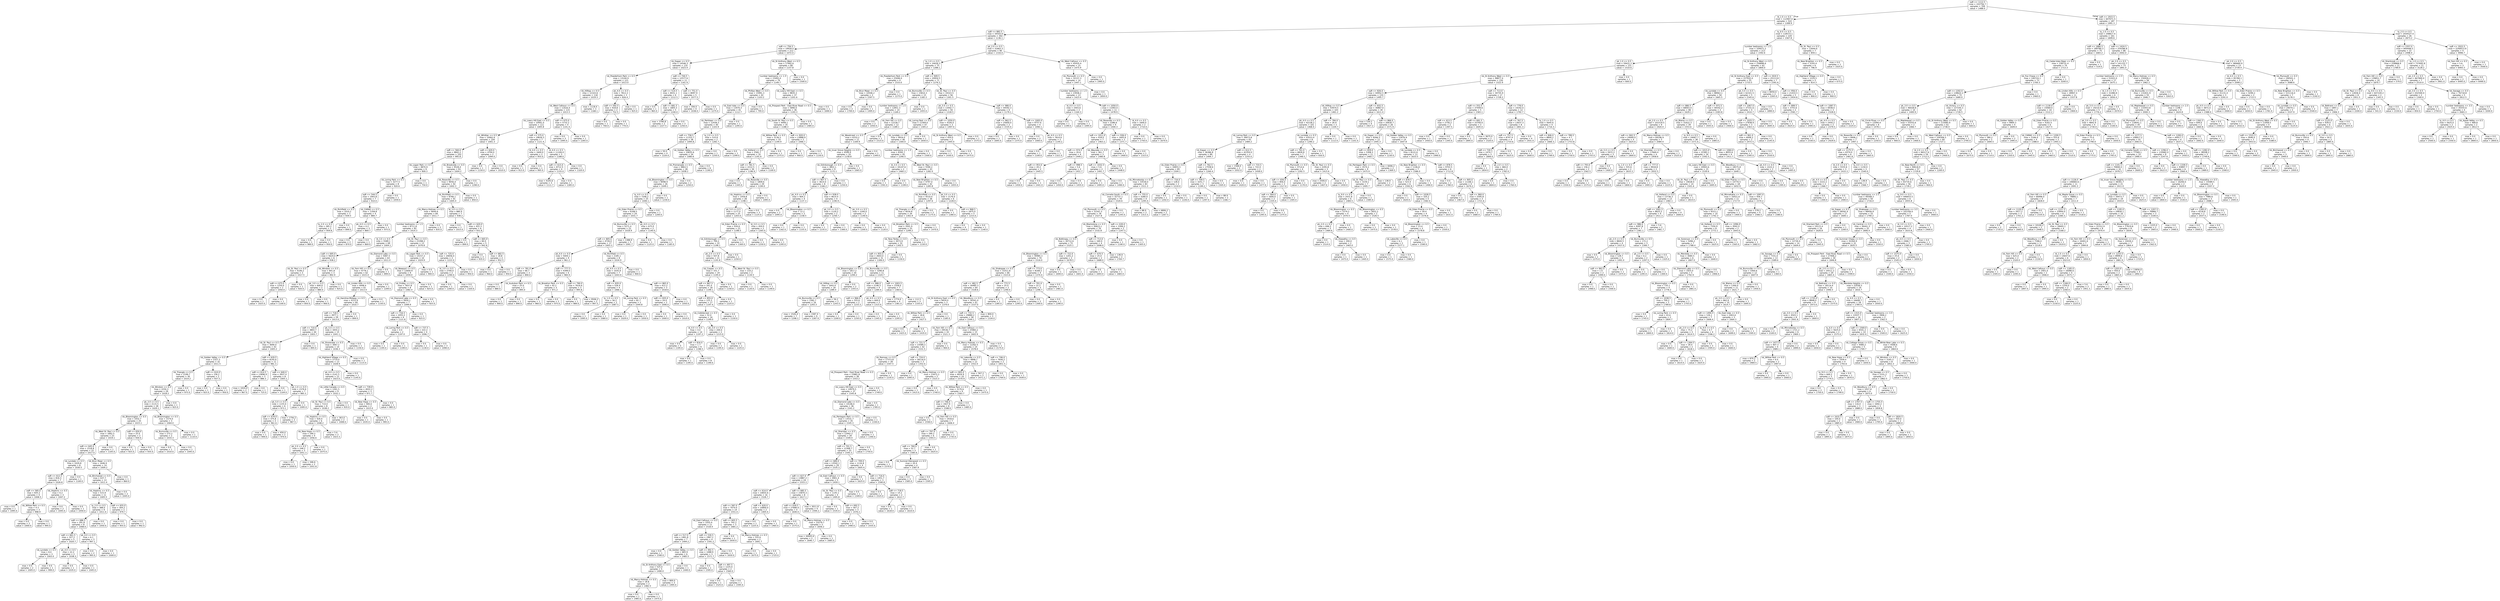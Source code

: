 digraph Tree {
node [shape=box, style="rounded", color="black", fontname=helvetica] ;
edge [fontname=helvetica] ;
0 [label="sqft <= 1112.5\nmse = 332756.7\nsamples = 709\nvalue = 1488.0"] ;
1 [label="ld_1.0 <= 0.5\nmse = 112907.0\nsamples = 522\nvalue = 1308.9"] ;
0 -> 1 [labeldistance=2.5, labelangle=45, headlabel="True"] ;
2 [label="sqft <= 882.5\nmse = 34543.9\nsamples = 302\nvalue = 1136.1"] ;
1 -> 2 ;
3 [label="sqft <= 756.5\nmse = 19934.0\nsamples = 212\nvalue = 1072.0"] ;
2 -> 3 ;
4 [label="nb_Eagan <= 0.5\nmse = 14546.3\nsamples = 132\nvalue = 1023.4"] ;
3 -> 4 ;
5 [label="nb_Powderhorn Park <= 0.5\nmse = 13144.9\nsamples = 121\nvalue = 1013.0"] ;
4 -> 5 ;
6 [label="nb_Hilltop <= 0.5\nmse = 12103.6\nsamples = 118\nvalue = 1019.3"] ;
5 -> 6 ;
7 [label="nb_West Calhoun <= 0.5\nmse = 11616.4\nsamples = 115\nvalue = 1013.3"] ;
6 -> 7 ;
8 [label="nb_Lowry Hill East <= 0.5\nmse = 10941.0\nsamples = 111\nvalue = 1005.8"] ;
7 -> 8 ;
9 [label="nb_Whittier <= 0.5\nmse = 10062.6\nsamples = 104\nvalue = 1001.3"] ;
8 -> 9 ;
10 [label="sqft <= 560.0\nmse = 9842.2\nsamples = 102\nvalue = 995.8"] ;
9 -> 10 ;
11 [label="nb_Logan Park <= 0.5\nmse = 4870.9\nsamples = 9\nvalue = 909.3"] ;
10 -> 11 ;
12 [label="nb_Loring Park <= 0.5\nmse = 3277.5\nsamples = 8\nvalue = 920.6"] ;
11 -> 12 ;
13 [label="sqft <= 544.5\nmse = 1943.8\nsamples = 7\nvalue = 910.0"] ;
12 -> 13 ;
14 [label="nb_Richfield <= 0.5\nmse = 1010.2\nsamples = 3\nvalue = 939.5"] ;
13 -> 14 ;
15 [label="ty_2.0 <= 0.5\nmse = 285.2\nsamples = 2\nvalue = 959.8"] ;
14 -> 15 ;
16 [label="mse = 0.0\nsamples = 1\nvalue = 989.0"] ;
15 -> 16 ;
17 [label="mse = 0.0\nsamples = 1\nvalue = 950.0"] ;
15 -> 17 ;
18 [label="mse = 0.0\nsamples = 1\nvalue = 899.0"] ;
14 -> 18 ;
19 [label="nb_CARAG <= 0.5\nmse = 1358.8\nsamples = 4\nvalue = 884.7"] ;
13 -> 19 ;
20 [label="pk_4.0 <= 0.5\nmse = 0.2\nsamples = 3\nvalue = 869.7"] ;
19 -> 20 ;
21 [label="mse = 0.0\nsamples = 2\nvalue = 870.0"] ;
20 -> 21 ;
22 [label="mse = 0.0\nsamples = 1\nvalue = 869.0"] ;
20 -> 22 ;
23 [label="mse = 0.0\nsamples = 1\nvalue = 975.0"] ;
19 -> 23 ;
24 [label="mse = 0.0\nsamples = 1\nvalue = 1059.0"] ;
12 -> 24 ;
25 [label="mse = 0.0\nsamples = 1\nvalue = 750.0"] ;
11 -> 25 ;
26 [label="nb_Brookside <= 0.5\nmse = 9528.4\nsamples = 93\nvalue = 1004.2"] ;
10 -> 26 ;
27 [label="nb_Roseville <= 0.5\nmse = 9056.4\nsamples = 92\nvalue = 1002.3"] ;
26 -> 27 ;
28 [label="nb_Richfield <= 0.5\nmse = 8766.1\nsamples = 91\nvalue = 1005.4"] ;
27 -> 28 ;
29 [label="nb_Marcy-Holmes <= 0.5\nmse = 9044.6\nsamples = 84\nvalue = 1011.7"] ;
28 -> 29 ;
30 [label="number bedrooms <= 1.5\nmse = 8711.8\nsamples = 82\nvalue = 1014.3"] ;
29 -> 30 ;
31 [label="ld_3.0 <= 0.5\nmse = 5589.1\nsamples = 69\nvalue = 1004.1"] ;
30 -> 31 ;
32 [label="sqft <= 695.0\nmse = 5624.0\nsamples = 6\nvalue = 938.2"] ;
31 -> 32 ;
33 [label="nb_St. Paul <= 0.5\nmse = 4106.2\nsamples = 3\nvalue = 1017.5"] ;
32 -> 33 ;
34 [label="sqft <= 675.0\nmse = 1250.0\nsamples = 2\nvalue = 1050.0"] ;
33 -> 34 ;
35 [label="mse = 0.0\nsamples = 1\nvalue = 1025.0"] ;
34 -> 35 ;
36 [label="mse = 0.0\nsamples = 1\nvalue = 1100.0"] ;
34 -> 36 ;
37 [label="mse = 0.0\nsamples = 1\nvalue = 920.0"] ;
33 -> 37 ;
38 [label="nb_Windom <= 0.5\nmse = 841.8\nsamples = 3\nvalue = 892.9"] ;
32 -> 38 ;
39 [label="pk_3.0 <= 0.5\nmse = 600.0\nsamples = 2\nvalue = 880.0"] ;
38 -> 39 ;
40 [label="mse = 0.0\nsamples = 1\nvalue = 850.0"] ;
39 -> 40 ;
41 [label="mse = 0.0\nsamples = 1\nvalue = 900.0"] ;
39 -> 41 ;
42 [label="mse = 0.0\nsamples = 1\nvalue = 925.0"] ;
38 -> 42 ;
43 [label="nb_Diamond Lake <= 0.5\nmse = 5087.5\nsamples = 63\nvalue = 1011.0"] ;
31 -> 43 ;
44 [label="nb_Fern Hill <= 0.5\nmse = 4776.1\nsamples = 62\nvalue = 1015.4"] ;
43 -> 44 ;
45 [label="nb_Linden Hills <= 0.5\nmse = 4448.4\nsamples = 61\nvalue = 1013.4"] ;
44 -> 45 ;
46 [label="nb_Hamline-Midway <= 0.5\nmse = 4153.9\nsamples = 60\nvalue = 1010.7"] ;
45 -> 46 ;
47 [label="sqft <= 718.5\nmse = 3977.1\nsamples = 59\nvalue = 1013.0"] ;
46 -> 47 ;
48 [label="sqft <= 710.0\nmse = 3803.7\nsamples = 44\nvalue = 1003.7"] ;
47 -> 48 ;
49 [label="nb_St. Paul <= 0.5\nmse = 3690.0\nsamples = 43\nvalue = 1005.2"] ;
48 -> 49 ;
50 [label="nb_Golden Valley <= 0.5\nmse = 2327.3\nsamples = 32\nvalue = 1011.5"] ;
49 -> 50 ;
51 [label="nb_Triangle <= 0.5\nmse = 2199.7\nsamples = 30\nvalue = 1014.2"] ;
50 -> 51 ;
52 [label="nb_Windom <= 0.5\nmse = 2250.3\nsamples = 29\nvalue = 1018.2"] ;
51 -> 52 ;
53 [label="pk_3.0 <= 0.5\nmse = 2115.5\nsamples = 28\nvalue = 1020.1"] ;
52 -> 53 ;
54 [label="nb_Bloomington <= 0.5\nmse = 1932.7\nsamples = 25\nvalue = 1015.1"] ;
53 -> 54 ;
55 [label="nb_West St. Paul <= 0.5\nmse = 1662.5\nsamples = 23\nvalue = 1019.1"] ;
54 -> 55 ;
56 [label="sqft <= 645.0\nmse = 1518.8\nsamples = 22\nvalue = 1017.0"] ;
55 -> 56 ;
57 [label="nb_Lyndale <= 0.5\nmse = 1029.8\nsamples = 8\nvalue = 1030.5"] ;
56 -> 57 ;
58 [label="sqft <= 612.5\nmse = 816.3\nsamples = 7\nvalue = 1026.8"] ;
57 -> 58 ;
59 [label="sqft <= 585.0\nmse = 835.2\nsamples = 4\nvalue = 1008.5"] ;
58 -> 59 ;
60 [label="mse = 0.0\nsamples = 1\nvalue = 1095.0"] ;
59 -> 60 ;
61 [label="nb_Willow Park <= 0.5\nmse = 4.3\nsamples = 3\nvalue = 998.9"] ;
59 -> 61 ;
62 [label="mse = 0.0\nsamples = 2\nvalue = 1000.0"] ;
61 -> 62 ;
63 [label="mse = 0.0\nsamples = 1\nvalue = 995.0"] ;
61 -> 63 ;
64 [label="nb_Hopkins <= 0.5\nmse = 6.2\nsamples = 3\nvalue = 1047.2"] ;
58 -> 64 ;
65 [label="mse = 0.0\nsamples = 2\nvalue = 1045.0"] ;
64 -> 65 ;
66 [label="mse = 0.0\nsamples = 1\nvalue = 1050.0"] ;
64 -> 66 ;
67 [label="mse = 0.0\nsamples = 1\nvalue = 1100.0"] ;
57 -> 67 ;
68 [label="nb_Bryn Mawr <= 0.5\nmse = 1646.9\nsamples = 14\nvalue = 1004.2"] ;
56 -> 68 ;
69 [label="nb_Birchwood <= 0.5\nmse = 637.7\nsamples = 13\nvalue = 1011.4"] ;
68 -> 69 ;
70 [label="nb_Hopkins <= 0.5\nmse = 515.9\nsamples = 11\nvalue = 1005.5"] ;
69 -> 70 ;
71 [label="ty_2.0 <= 0.5\nmse = 388.0\nsamples = 9\nvalue = 1011.0"] ;
70 -> 71 ;
72 [label="sqft <= 686.5\nmse = 291.8\nsamples = 8\nvalue = 1008.0"] ;
71 -> 72 ;
73 [label="sqft <= 661.5\nmse = 327.2\nsamples = 5\nvalue = 1020.7"] ;
72 -> 73 ;
74 [label="nb_Lyndale <= 0.5\nmse = 8.0\nsamples = 3\nvalue = 1003.0"] ;
73 -> 74 ;
75 [label="mse = 0.0\nsamples = 2\nvalue = 1005.0"] ;
74 -> 75 ;
76 [label="mse = 0.0\nsamples = 1\nvalue = 999.0"] ;
74 -> 76 ;
77 [label="pk_4.0 <= 0.5\nmse = 22.2\nsamples = 2\nvalue = 1038.3"] ;
73 -> 77 ;
78 [label="mse = 0.0\nsamples = 1\nvalue = 1035.0"] ;
77 -> 78 ;
79 [label="mse = 0.0\nsamples = 1\nvalue = 1045.0"] ;
77 -> 79 ;
80 [label="pk_4.0 <= 0.5\nmse = 6.1\nsamples = 3\nvalue = 997.1"] ;
72 -> 80 ;
81 [label="mse = 0.0\nsamples = 2\nvalue = 995.0"] ;
80 -> 81 ;
82 [label="mse = 0.0\nsamples = 1\nvalue = 1000.0"] ;
80 -> 82 ;
83 [label="mse = 0.0\nsamples = 1\nvalue = 1050.0"] ;
71 -> 83 ;
84 [label="sqft <= 655.0\nmse = 304.2\nsamples = 2\nvalue = 979.7"] ;
70 -> 84 ;
85 [label="mse = 0.0\nsamples = 1\nvalue = 955.0"] ;
84 -> 85 ;
86 [label="mse = 0.0\nsamples = 1\nvalue = 992.0"] ;
84 -> 86 ;
87 [label="mse = 0.0\nsamples = 2\nvalue = 1045.0"] ;
69 -> 87 ;
88 [label="mse = 0.0\nsamples = 1\nvalue = 860.0"] ;
68 -> 88 ;
89 [label="mse = 0.0\nsamples = 1\nvalue = 1105.0"] ;
55 -> 89 ;
90 [label="sqft <= 650.0\nmse = 25.0\nsamples = 2\nvalue = 930.0"] ;
54 -> 90 ;
91 [label="mse = 0.0\nsamples = 1\nvalue = 925.0"] ;
90 -> 91 ;
92 [label="mse = 0.0\nsamples = 1\nvalue = 935.0"] ;
90 -> 92 ;
93 [label="nb_Bloomington <= 0.5\nmse = 1574.0\nsamples = 3\nvalue = 1064.0"] ;
53 -> 93 ;
94 [label="nb_Burnsville <= 0.5\nmse = 272.2\nsamples = 2\nvalue = 1033.3"] ;
93 -> 94 ;
95 [label="mse = 0.0\nsamples = 1\nvalue = 1010.0"] ;
94 -> 95 ;
96 [label="mse = 0.0\nsamples = 1\nvalue = 1045.0"] ;
94 -> 96 ;
97 [label="mse = 0.0\nsamples = 1\nvalue = 1110.0"] ;
93 -> 97 ;
98 [label="mse = 0.0\nsamples = 1\nvalue = 925.0"] ;
52 -> 98 ;
99 [label="mse = 0.0\nsamples = 1\nvalue = 975.0"] ;
51 -> 99 ;
100 [label="sqft <= 610.0\nmse = 156.2\nsamples = 2\nvalue = 937.5"] ;
50 -> 100 ;
101 [label="mse = 0.0\nsamples = 1\nvalue = 925.0"] ;
100 -> 101 ;
102 [label="mse = 0.0\nsamples = 1\nvalue = 950.0"] ;
100 -> 102 ;
103 [label="sqft <= 629.5\nmse = 8145.6\nsamples = 11\nvalue = 981.3"] ;
49 -> 103 ;
104 [label="sqft <= 614.5\nmse = 13696.9\nsamples = 3\nvalue = 886.3"] ;
103 -> 104 ;
105 [label="mse = 1024.0\nsamples = 2\nvalue = 967.0"] ;
104 -> 105 ;
106 [label="mse = 0.0\nsamples = 1\nvalue = 725.0"] ;
104 -> 106 ;
107 [label="sqft <= 640.0\nmse = 3937.4\nsamples = 8\nvalue = 1005.1"] ;
103 -> 107 ;
108 [label="mse = 0.0\nsamples = 1\nvalue = 1104.0"] ;
107 -> 108 ;
109 [label="pk_1.0 <= 0.5\nmse = 2376.6\nsamples = 7\nvalue = 985.3"] ;
107 -> 109 ;
110 [label="pk_5.0 <= 0.5\nmse = 1155.0\nsamples = 6\nvalue = 973.1"] ;
109 -> 110 ;
111 [label="sqft <= 679.0\nmse = 375.8\nsamples = 3\nvalue = 961.6"] ;
110 -> 111 ;
112 [label="mse = 0.0\nsamples = 1\nvalue = 949.0"] ;
111 -> 112 ;
113 [label="mse = 450.0\nsamples = 2\nvalue = 970.0"] ;
111 -> 113 ;
114 [label="mse = 1756.2\nsamples = 3\nvalue = 987.5"] ;
110 -> 114 ;
115 [label="mse = 0.0\nsamples = 1\nvalue = 1095.0"] ;
109 -> 115 ;
116 [label="mse = 0.0\nsamples = 1\nvalue = 895.0"] ;
48 -> 116 ;
117 [label="pk_5.0 <= 0.5\nmse = 3455.2\nsamples = 15\nvalue = 1041.1"] ;
47 -> 117 ;
118 [label="nb_Shoreview <= 0.5\nmse = 3067.2\nsamples = 14\nvalue = 1036.3"] ;
117 -> 118 ;
119 [label="nb_Highland Village <= 0.5\nmse = 2714.0\nsamples = 13\nvalue = 1028.9"] ;
118 -> 119 ;
120 [label="pk_4.0 <= 0.5\nmse = 2141.5\nsamples = 12\nvalue = 1023.0"] ;
119 -> 120 ;
121 [label="nb_Little Canada <= 0.5\nmse = 1261.5\nsamples = 9\nvalue = 1032.1"] ;
120 -> 121 ;
122 [label="nb_St. Paul <= 0.5\nmse = 714.0\nsamples = 8\nvalue = 1038.2"] ;
121 -> 122 ;
123 [label="nb_Hopkins <= 0.5\nmse = 426.0\nsamples = 6\nvalue = 1048.2"] ;
122 -> 123 ;
124 [label="nb_New Hope <= 0.5\nmse = 290.2\nsamples = 4\nvalue = 1056.6"] ;
123 -> 124 ;
125 [label="pk_2.0 <= 0.5\nmse = 248.2\nsamples = 3\nvalue = 1051.3"] ;
124 -> 125 ;
126 [label="mse = 0.0\nsamples = 1\nvalue = 1050.0"] ;
125 -> 126 ;
127 [label="mse = 346.6\nsamples = 2\nvalue = 1051.8"] ;
125 -> 127 ;
128 [label="mse = 0.0\nsamples = 1\nvalue = 1075.0"] ;
124 -> 128 ;
129 [label="mse = 5.6\nsamples = 2\nvalue = 1023.3"] ;
123 -> 129 ;
130 [label="mse = 363.0\nsamples = 2\nvalue = 1008.0"] ;
122 -> 130 ;
131 [label="mse = 0.0\nsamples = 1\nvalue = 935.0"] ;
121 -> 131 ;
132 [label="sqft <= 739.0\nmse = 4022.2\nsamples = 3\nvalue = 971.7"] ;
120 -> 132 ;
133 [label="nb_New Hope <= 0.5\nmse = 400.0\nsamples = 2\nvalue = 1015.0"] ;
132 -> 133 ;
134 [label="mse = 0.0\nsamples = 1\nvalue = 1035.0"] ;
133 -> 134 ;
135 [label="mse = 0.0\nsamples = 1\nvalue = 995.0"] ;
133 -> 135 ;
136 [label="mse = 0.0\nsamples = 1\nvalue = 885.0"] ;
132 -> 136 ;
137 [label="mse = 0.0\nsamples = 1\nvalue = 1145.0"] ;
119 -> 137 ;
138 [label="mse = 0.0\nsamples = 1\nvalue = 1115.0"] ;
118 -> 138 ;
139 [label="mse = 0.0\nsamples = 1\nvalue = 1150.0"] ;
117 -> 139 ;
140 [label="mse = 0.0\nsamples = 1\nvalue = 899.0"] ;
46 -> 140 ;
141 [label="mse = 0.0\nsamples = 1\nvalue = 1150.0"] ;
45 -> 141 ;
142 [label="mse = 0.0\nsamples = 1\nvalue = 1209.0"] ;
44 -> 142 ;
143 [label="mse = 0.0\nsamples = 1\nvalue = 899.0"] ;
43 -> 143 ;
144 [label="nb_St. Paul <= 0.5\nmse = 23398.2\nsamples = 13\nvalue = 1076.8"] ;
30 -> 144 ;
145 [label="nb_Logan Park <= 0.5\nmse = 14157.2\nsamples = 10\nvalue = 1024.9"] ;
144 -> 145 ;
146 [label="nb_Newport <= 0.5\nmse = 12600.9\nsamples = 9\nvalue = 1059.0"] ;
145 -> 146 ;
147 [label="nb_Fridley <= 0.5\nmse = 7837.8\nsamples = 8\nvalue = 1082.4"] ;
146 -> 147 ;
148 [label="nb_Diamond Lake <= 0.5\nmse = 5650.1\nsamples = 7\nvalue = 1099.9"] ;
147 -> 148 ;
149 [label="sqft <= 716.5\nmse = 2055.2\nsamples = 6\nvalue = 1121.8"] ;
148 -> 149 ;
150 [label="nb_Loring Park <= 0.5\nmse = 4.0\nsamples = 2\nvalue = 1197.0"] ;
149 -> 150 ;
151 [label="mse = 0.0\nsamples = 1\nvalue = 1195.0"] ;
150 -> 151 ;
152 [label="mse = 0.0\nsamples = 1\nvalue = 1199.0"] ;
150 -> 152 ;
153 [label="sqft <= 737.5\nmse = 222.2\nsamples = 4\nvalue = 1096.7"] ;
149 -> 153 ;
154 [label="mse = 0.0\nsamples = 1\nvalue = 1130.0"] ;
153 -> 154 ;
155 [label="mse = 0.0\nsamples = 3\nvalue = 1090.0"] ;
153 -> 155 ;
156 [label="mse = 0.0\nsamples = 1\nvalue = 925.0"] ;
148 -> 156 ;
157 [label="mse = 0.0\nsamples = 1\nvalue = 925.0"] ;
147 -> 157 ;
158 [label="mse = 0.0\nsamples = 1\nvalue = 825.0"] ;
146 -> 158 ;
159 [label="mse = 0.0\nsamples = 1\nvalue = 900.0"] ;
145 -> 159 ;
160 [label="sqft <= 725.0\nmse = 20656.0\nsamples = 3\nvalue = 1222.0"] ;
144 -> 160 ;
161 [label="ld_3.0 <= 0.5\nmse = 2700.0\nsamples = 2\nvalue = 1290.0"] ;
160 -> 161 ;
162 [label="mse = 0.0\nsamples = 1\nvalue = 1200.0"] ;
161 -> 162 ;
163 [label="mse = 0.0\nsamples = 1\nvalue = 1320.0"] ;
161 -> 163 ;
164 [label="mse = 0.0\nsamples = 1\nvalue = 950.0"] ;
160 -> 164 ;
165 [label="mse = 0.0\nsamples = 2\nvalue = 835.0"] ;
29 -> 165 ;
166 [label="ld_3.0 <= 0.5\nmse = 880.9\nsamples = 7\nvalue = 938.2"] ;
28 -> 166 ;
167 [label="mse = 0.0\nsamples = 1\nvalue = 1015.0"] ;
166 -> 167 ;
168 [label="sqft <= 620.0\nmse = 422.3\nsamples = 6\nvalue = 931.8"] ;
166 -> 168 ;
169 [label="mse = 0.0\nsamples = 1\nvalue = 899.0"] ;
168 -> 169 ;
170 [label="sqft <= 665.0\nmse = 84.0\nsamples = 5\nvalue = 942.8"] ;
168 -> 170 ;
171 [label="mse = 0.0\nsamples = 3\nvalue = 935.0"] ;
170 -> 171 ;
172 [label="sqft <= 682.5\nmse = 18.8\nsamples = 2\nvalue = 952.5"] ;
170 -> 172 ;
173 [label="mse = 0.0\nsamples = 1\nvalue = 960.0"] ;
172 -> 173 ;
174 [label="mse = 0.0\nsamples = 1\nvalue = 950.0"] ;
172 -> 174 ;
175 [label="mse = 0.0\nsamples = 1\nvalue = 850.0"] ;
27 -> 175 ;
176 [label="mse = 0.0\nsamples = 1\nvalue = 1290.0"] ;
26 -> 176 ;
177 [label="sqft <= 620.0\nmse = 4704.0\nsamples = 2\nvalue = 1094.0"] ;
9 -> 177 ;
178 [label="mse = 0.0\nsamples = 1\nvalue = 1150.0"] ;
177 -> 178 ;
179 [label="mse = 0.0\nsamples = 1\nvalue = 1010.0"] ;
177 -> 179 ;
180 [label="sqft <= 575.0\nmse = 19626.5\nsamples = 7\nvalue = 1121.4"] ;
8 -> 180 ;
181 [label="ld_4.0 <= 0.5\nmse = 1600.0\nsamples = 2\nvalue = 955.0"] ;
180 -> 181 ;
182 [label="mse = 0.0\nsamples = 1\nvalue = 915.0"] ;
181 -> 182 ;
183 [label="mse = 0.0\nsamples = 1\nvalue = 995.0"] ;
181 -> 183 ;
184 [label="ld_4.0 <= 0.5\nmse = 11326.0\nsamples = 5\nvalue = 1188.0"] ;
180 -> 184 ;
185 [label="sqft <= 615.0\nmse = 8712.5\nsamples = 4\nvalue = 1155.0"] ;
184 -> 185 ;
186 [label="mse = 4105.6\nsamples = 3\nvalue = 1111.7"] ;
185 -> 186 ;
187 [label="mse = 0.0\nsamples = 1\nvalue = 1285.0"] ;
185 -> 187 ;
188 [label="mse = 0.0\nsamples = 1\nvalue = 1320.0"] ;
184 -> 188 ;
189 [label="sqft <= 675.0\nmse = 5732.2\nsamples = 4\nvalue = 1141.4"] ;
7 -> 189 ;
190 [label="mse = 0.0\nsamples = 3\nvalue = 1095.0"] ;
189 -> 190 ;
191 [label="mse = 0.0\nsamples = 1\nvalue = 1265.0"] ;
189 -> 191 ;
192 [label="mse = 1118.4\nsamples = 3\nvalue = 1168.1"] ;
6 -> 192 ;
193 [label="pk_4.0 <= 0.5\nmse = 7812.2\nsamples = 3\nvalue = 826.4"] ;
5 -> 193 ;
194 [label="sqft <= 592.5\nmse = 918.8\nsamples = 2\nvalue = 752.5"] ;
193 -> 194 ;
195 [label="mse = 0.0\nsamples = 1\nvalue = 700.0"] ;
194 -> 195 ;
196 [label="mse = 0.0\nsamples = 1\nvalue = 770.0"] ;
194 -> 196 ;
197 [label="mse = 0.0\nsamples = 1\nvalue = 925.0"] ;
193 -> 197 ;
198 [label="sqft <= 744.5\nmse = 12577.6\nsamples = 11\nvalue = 1161.9"] ;
4 -> 198 ;
199 [label="sqft <= 514.5\nmse = 8431.1\nsamples = 6\nvalue = 1212.5"] ;
198 -> 199 ;
200 [label="mse = 0.0\nsamples = 1\nvalue = 965.0"] ;
199 -> 200 ;
201 [label="sqft <= 681.5\nmse = 1805.3\nsamples = 5\nvalue = 1240.0"] ;
199 -> 201 ;
202 [label="mse = 3780.8\nsamples = 2\nvalue = 1227.5"] ;
201 -> 202 ;
203 [label="mse = 0.0\nsamples = 3\nvalue = 1250.0"] ;
201 -> 203 ;
204 [label="sqft <= 751.0\nmse = 8097.9\nsamples = 5\nvalue = 1077.5"] ;
198 -> 204 ;
205 [label="mse = 356.0\nsamples = 4\nvalue = 1038.0"] ;
204 -> 205 ;
206 [label="mse = 0.0\nsamples = 1\nvalue = 1275.0"] ;
204 -> 206 ;
207 [label="nb_St Anthony West <= 0.5\nmse = 17902.6\nsamples = 80\nvalue = 1157.8"] ;
3 -> 207 ;
208 [label="number bedrooms <= 1.5\nmse = 15493.4\nsamples = 79\nvalue = 1149.7"] ;
207 -> 208 ;
209 [label="nb_Phillips West <= 0.5\nmse = 15991.3\nsamples = 42\nvalue = 1103.2"] ;
208 -> 209 ;
210 [label="nb_East Isles <= 0.5\nmse = 13470.3\nsamples = 41\nvalue = 1112.7"] ;
209 -> 210 ;
211 [label="nb_Parklawn <= 0.5\nmse = 12436.3\nsamples = 40\nvalue = 1103.9"] ;
210 -> 211 ;
212 [label="sqft <= 758.5\nmse = 11333.7\nsamples = 38\nvalue = 1094.8"] ;
211 -> 212 ;
213 [label="mse = 50.0\nsamples = 4\nvalue = 1220.0"] ;
212 -> 213 ;
214 [label="nb_Golden Valley <= 0.5\nmse = 10635.6\nsamples = 34\nvalue = 1080.6"] ;
212 -> 214 ;
215 [label="nb_Promenade <= 0.5\nmse = 9863.5\nsamples = 28\nvalue = 1058.2"] ;
214 -> 215 ;
216 [label="nb_Bloomington <= 0.5\nmse = 8498.9\nsamples = 26\nvalue = 1049.1"] ;
215 -> 216 ;
217 [label="ty_4.0 <= 0.5\nmse = 7206.2\nsamples = 25\nvalue = 1040.1"] ;
216 -> 217 ;
218 [label="nb_Eden Prairie <= 0.5\nmse = 6168.5\nsamples = 24\nvalue = 1031.7"] ;
217 -> 218 ;
219 [label="nb_Burnsville <= 0.5\nmse = 5271.4\nsamples = 22\nvalue = 1018.9"] ;
218 -> 219 ;
220 [label="sqft <= 805.0\nmse = 4726.0\nsamples = 17\nvalue = 1003.3"] ;
219 -> 220 ;
221 [label="pk_4.0 <= 0.5\nmse = 5004.1\nsamples = 9\nvalue = 961.2"] ;
220 -> 221 ;
222 [label="sqft <= 781.0\nmse = 66.7\nsamples = 3\nvalue = 890.0"] ;
221 -> 222 ;
223 [label="mse = 0.0\nsamples = 1\nvalue = 880.0"] ;
222 -> 223 ;
224 [label="nb_Audubon Park <= 0.5\nmse = 25.0\nsamples = 2\nvalue = 895.0"] ;
222 -> 224 ;
225 [label="mse = 0.0\nsamples = 1\nvalue = 900.0"] ;
224 -> 225 ;
226 [label="mse = 0.0\nsamples = 1\nvalue = 890.0"] ;
224 -> 226 ;
227 [label="sqft <= 777.5\nmse = 4399.0\nsamples = 6\nvalue = 984.9"] ;
221 -> 227 ;
228 [label="nb_Brooklyn Park <= 0.5\nmse = 42.2\nsamples = 3\nvalue = 971.2"] ;
227 -> 228 ;
229 [label="mse = 0.0\nsamples = 1\nvalue = 960.0"] ;
228 -> 229 ;
230 [label="mse = 0.0\nsamples = 2\nvalue = 975.0"] ;
228 -> 230 ;
231 [label="sqft <= 790.0\nmse = 7616.6\nsamples = 3\nvalue = 995.8"] ;
227 -> 231 ;
232 [label="mse = 0.0\nsamples = 1\nvalue = 989.0"] ;
231 -> 232 ;
233 [label="mse = 9506.2\nsamples = 2\nvalue = 997.5"] ;
231 -> 233 ;
234 [label="nb_Richfield <= 0.5\nmse = 2185.1\nsamples = 8\nvalue = 1034.9"] ;
220 -> 234 ;
235 [label="pk_4.0 <= 0.5\nmse = 1035.9\nsamples = 7\nvalue = 1043.9"] ;
234 -> 235 ;
236 [label="sqft <= 835.0\nmse = 526.4\nsamples = 4\nvalue = 1066.1"] ;
235 -> 236 ;
237 [label="ty_1.0 <= 0.5\nmse = 56.2\nsamples = 2\nvalue = 1087.5"] ;
236 -> 237 ;
238 [label="mse = 0.0\nsamples = 1\nvalue = 1095.0"] ;
237 -> 238 ;
239 [label="mse = 0.0\nsamples = 1\nvalue = 1080.0"] ;
237 -> 239 ;
240 [label="nb_Loring Park <= 0.5\nmse = 82.7\nsamples = 2\nvalue = 1044.8"] ;
236 -> 240 ;
241 [label="mse = 0.0\nsamples = 1\nvalue = 1029.0"] ;
240 -> 241 ;
242 [label="mse = 0.0\nsamples = 1\nvalue = 1050.0"] ;
240 -> 242 ;
243 [label="sqft <= 865.0\nmse = 412.2\nsamples = 3\nvalue = 1018.6"] ;
235 -> 243 ;
244 [label="sqft <= 835.0\nmse = 24.0\nsamples = 2\nvalue = 1006.0"] ;
243 -> 244 ;
245 [label="mse = 0.0\nsamples = 1\nvalue = 1000.0"] ;
244 -> 245 ;
246 [label="mse = 0.0\nsamples = 1\nvalue = 1010.0"] ;
244 -> 246 ;
247 [label="mse = 0.0\nsamples = 1\nvalue = 1050.0"] ;
243 -> 247 ;
248 [label="mse = 0.0\nsamples = 1\nvalue = 900.0"] ;
234 -> 248 ;
249 [label="mse = 1388.9\nsamples = 5\nvalue = 1091.7"] ;
219 -> 249 ;
250 [label="pk_4.0 <= 0.5\nmse = 675.0\nsamples = 2\nvalue = 1140.0"] ;
218 -> 250 ;
251 [label="mse = 0.0\nsamples = 1\nvalue = 1125.0"] ;
250 -> 251 ;
252 [label="mse = 0.0\nsamples = 1\nvalue = 1185.0"] ;
250 -> 252 ;
253 [label="mse = 0.0\nsamples = 1\nvalue = 1200.0"] ;
217 -> 253 ;
254 [label="mse = 0.0\nsamples = 1\nvalue = 1230.0"] ;
216 -> 254 ;
255 [label="mse = 0.0\nsamples = 2\nvalue = 1250.0"] ;
215 -> 255 ;
256 [label="mse = 0.0\nsamples = 6\nvalue = 1190.0"] ;
214 -> 256 ;
257 [label="ty_2.0 <= 0.5\nmse = 533.6\nsamples = 2\nvalue = 1282.7"] ;
211 -> 257 ;
258 [label="mse = 0.0\nsamples = 1\nvalue = 1250.0"] ;
257 -> 258 ;
259 [label="mse = 0.0\nsamples = 1\nvalue = 1299.0"] ;
257 -> 259 ;
260 [label="mse = 0.0\nsamples = 1\nvalue = 1295.0"] ;
210 -> 260 ;
261 [label="mse = 0.0\nsamples = 1\nvalue = 795.0"] ;
209 -> 261 ;
262 [label="nb_Lowry Hill East <= 0.5\nmse = 9835.3\nsamples = 37\nvalue = 1201.6"] ;
208 -> 262 ;
263 [label="nb_Prospect Park - East River Road <= 0.5\nmse = 5890.0\nsamples = 36\nvalue = 1193.3"] ;
262 -> 263 ;
264 [label="nb_South St. Paul <= 0.5\nmse = 4499.1\nsamples = 35\nvalue = 1188.3"] ;
263 -> 264 ;
265 [label="nb_Willow Park <= 0.5\nmse = 3136.5\nsamples = 33\nvalue = 1194.9"] ;
264 -> 265 ;
266 [label="nb_Holland <= 0.5\nmse = 2582.7\nsamples = 32\nvalue = 1191.6"] ;
265 -> 266 ;
267 [label="sqft <= 781.5\nmse = 2212.5\nsamples = 30\nvalue = 1196.9"] ;
266 -> 267 ;
268 [label="mse = 0.0\nsamples = 1\nvalue = 1345.0"] ;
267 -> 268 ;
269 [label="nb_Roseville <= 0.5\nmse = 1809.6\nsamples = 29\nvalue = 1194.0"] ;
267 -> 269 ;
270 [label="nb_Hopkins <= 0.5\nmse = 1459.8\nsamples = 28\nvalue = 1198.1"] ;
269 -> 270 ;
271 [label="pk_5.0 <= 0.5\nmse = 1177.0\nsamples = 25\nvalue = 1203.0"] ;
270 -> 271 ;
272 [label="nb_Eden Prairie <= 0.5\nmse = 934.6\nsamples = 23\nvalue = 1198.5"] ;
271 -> 272 ;
273 [label="nb_Edinborough <= 0.5\nmse = 700.2\nsamples = 22\nvalue = 1196.1"] ;
272 -> 273 ;
274 [label="pk_2.0 <= 0.5\nmse = 507.8\nsamples = 21\nvalue = 1191.8"] ;
273 -> 274 ;
275 [label="nb_Cooper <= 0.5\nmse = 331.7\nsamples = 19\nvalue = 1195.0"] ;
274 -> 275 ;
276 [label="sqft <= 867.5\nmse = 161.0\nsamples = 18\nvalue = 1199.1"] ;
275 -> 276 ;
277 [label="sqft <= 855.0\nmse = 125.3\nsamples = 17\nvalue = 1197.4"] ;
276 -> 277 ;
278 [label="nb_Cobblecrest <= 0.5\nmse = 52.0\nsamples = 16\nvalue = 1199.0"] ;
277 -> 278 ;
279 [label="ld_4.0 <= 0.5\nmse = 4.0\nsamples = 14\nvalue = 1197.2"] ;
278 -> 279 ;
280 [label="mse = 0.0\nsamples = 5\nvalue = 1195.0"] ;
279 -> 280 ;
281 [label="sqft <= 816.0\nmse = 1.7\nsamples = 9\nvalue = 1198.5"] ;
279 -> 281 ;
282 [label="mse = 0.0\nsamples = 1\nvalue = 1195.0"] ;
281 -> 282 ;
283 [label="mse = 0.0\nsamples = 8\nvalue = 1199.0"] ;
281 -> 283 ;
284 [label="pk_3.0 <= 0.5\nmse = 200.0\nsamples = 2\nvalue = 1215.0"] ;
278 -> 284 ;
285 [label="mse = 0.0\nsamples = 1\nvalue = 1195.0"] ;
284 -> 285 ;
286 [label="mse = 0.0\nsamples = 1\nvalue = 1225.0"] ;
284 -> 286 ;
287 [label="mse = 0.0\nsamples = 1\nvalue = 1150.0"] ;
277 -> 287 ;
288 [label="mse = 0.0\nsamples = 1\nvalue = 1225.0"] ;
276 -> 288 ;
289 [label="mse = 0.0\nsamples = 1\nvalue = 1150.0"] ;
275 -> 289 ;
290 [label="nb_West St. Paul <= 0.5\nmse = 210.2\nsamples = 2\nvalue = 1134.5"] ;
274 -> 290 ;
291 [label="mse = 0.0\nsamples = 1\nvalue = 1120.0"] ;
290 -> 291 ;
292 [label="mse = 0.0\nsamples = 1\nvalue = 1149.0"] ;
290 -> 292 ;
293 [label="mse = 0.0\nsamples = 1\nvalue = 1250.0"] ;
273 -> 293 ;
294 [label="mse = 0.0\nsamples = 1\nvalue = 1300.0"] ;
272 -> 294 ;
295 [label="ld_3.0 <= 0.5\nmse = 450.0\nsamples = 2\nvalue = 1265.0"] ;
271 -> 295 ;
296 [label="mse = 0.0\nsamples = 1\nvalue = 1250.0"] ;
295 -> 296 ;
297 [label="mse = 0.0\nsamples = 1\nvalue = 1295.0"] ;
295 -> 297 ;
298 [label="mse = 0.0\nsamples = 3\nvalue = 1125.0"] ;
270 -> 298 ;
299 [label="mse = 0.0\nsamples = 1\nvalue = 1095.0"] ;
269 -> 299 ;
300 [label="mse = 0.0\nsamples = 2\nvalue = 1100.0"] ;
266 -> 300 ;
301 [label="mse = 0.0\nsamples = 1\nvalue = 1375.0"] ;
265 -> 301 ;
302 [label="sqft <= 820.0\nmse = 13888.9\nsamples = 2\nvalue = 1066.7"] ;
264 -> 302 ;
303 [label="mse = 0.0\nsamples = 1\nvalue = 900.0"] ;
302 -> 303 ;
304 [label="mse = 0.0\nsamples = 1\nvalue = 1150.0"] ;
302 -> 304 ;
305 [label="mse = 0.0\nsamples = 1\nvalue = 1485.0"] ;
263 -> 305 ;
306 [label="mse = 0.0\nsamples = 1\nvalue = 1690.0"] ;
262 -> 306 ;
307 [label="mse = 0.0\nsamples = 1\nvalue = 1500.0"] ;
207 -> 307 ;
308 [label="pk_2.0 <= 0.5\nmse = 31663.3\nsamples = 90\nvalue = 1316.0"] ;
2 -> 308 ;
309 [label="ty_1.0 <= 0.5\nmse = 24026.3\nsamples = 75\nvalue = 1288.1"] ;
308 -> 309 ;
310 [label="nb_Powderhorn Park <= 0.5\nmse = 25046.0\nsamples = 4\nvalue = 1533.0"] ;
309 -> 310 ;
311 [label="nb_Bryn Mawr <= 0.5\nmse = 10506.2\nsamples = 3\nvalue = 1597.5"] ;
310 -> 311 ;
312 [label="mse = 0.0\nsamples = 2\nvalue = 1700.0"] ;
311 -> 312 ;
313 [label="mse = 0.0\nsamples = 1\nvalue = 1495.0"] ;
311 -> 313 ;
314 [label="mse = 0.0\nsamples = 1\nvalue = 1275.0"] ;
310 -> 314 ;
315 [label="sqft <= 949.5\nmse = 20954.5\nsamples = 71\nvalue = 1276.3"] ;
309 -> 315 ;
316 [label="nb_Burnsville <= 0.5\nmse = 15810.3\nsamples = 15\nvalue = 1182.2"] ;
315 -> 316 ;
317 [label="number bedrooms <= 1.5\nmse = 12851.3\nsamples = 14\nvalue = 1169.2"] ;
316 -> 317 ;
318 [label="mse = 0.0\nsamples = 2\nvalue = 1050.0"] ;
317 -> 318 ;
319 [label="nb_Fern Hill <= 0.5\nmse = 12228.7\nsamples = 12\nvalue = 1189.1"] ;
317 -> 319 ;
320 [label="nb_Woodcrest <= 0.5\nmse = 6333.2\nsamples = 11\nvalue = 1169.9"] ;
319 -> 320 ;
321 [label="nb_Inver Grove Heights <= 0.5\nmse = 4599.9\nsamples = 10\nvalue = 1158.8"] ;
320 -> 321 ;
322 [label="nb_Edinborough <= 0.5\nmse = 3822.1\nsamples = 9\nvalue = 1172.1"] ;
321 -> 322 ;
323 [label="sqft <= 907.5\nmse = 3614.0\nsamples = 8\nvalue = 1166.2"] ;
322 -> 323 ;
324 [label="pk_4.0 <= 0.5\nmse = 904.2\nsamples = 4\nvalue = 1137.3"] ;
323 -> 324 ;
325 [label="mse = 0.0\nsamples = 2\nvalue = 1095.0"] ;
324 -> 325 ;
326 [label="nb_Bloomington <= 0.5\nmse = 12.2\nsamples = 2\nvalue = 1158.5"] ;
324 -> 326 ;
327 [label="mse = 0.0\nsamples = 1\nvalue = 1162.0"] ;
326 -> 327 ;
328 [label="mse = 0.0\nsamples = 1\nvalue = 1155.0"] ;
326 -> 328 ;
329 [label="sqft <= 938.0\nmse = 4614.4\nsamples = 4\nvalue = 1190.9"] ;
323 -> 329 ;
330 [label="pk_3.0 <= 0.5\nmse = 1120.2\nsamples = 2\nvalue = 1258.7"] ;
329 -> 330 ;
331 [label="mse = 0.0\nsamples = 1\nvalue = 1235.0"] ;
330 -> 331 ;
332 [label="mse = 0.0\nsamples = 1\nvalue = 1306.0"] ;
330 -> 332 ;
333 [label="pk_3.0 <= 0.5\nmse = 1200.0\nsamples = 2\nvalue = 1140.0"] ;
329 -> 333 ;
334 [label="mse = 0.0\nsamples = 1\nvalue = 1200.0"] ;
333 -> 334 ;
335 [label="mse = 0.0\nsamples = 1\nvalue = 1120.0"] ;
333 -> 335 ;
336 [label="mse = 0.0\nsamples = 1\nvalue = 1250.0"] ;
322 -> 336 ;
337 [label="mse = 0.0\nsamples = 1\nvalue = 1065.0"] ;
321 -> 337 ;
338 [label="mse = 0.0\nsamples = 1\nvalue = 1349.0"] ;
320 -> 338 ;
339 [label="mse = 0.0\nsamples = 1\nvalue = 1515.0"] ;
319 -> 339 ;
340 [label="mse = 0.0\nsamples = 1\nvalue = 1455.0"] ;
316 -> 340 ;
341 [label="nb_St. Paul <= 0.5\nmse = 19323.5\nsamples = 56\nvalue = 1301.5"] ;
315 -> 341 ;
342 [label="pk_5.0 <= 0.5\nmse = 13442.7\nsamples = 50\nvalue = 1318.5"] ;
341 -> 342 ;
343 [label="nb_Loring Park <= 0.5\nmse = 11569.0\nsamples = 47\nvalue = 1305.2"] ;
342 -> 343 ;
344 [label="nb_Lyndale <= 0.5\nmse = 9916.0\nsamples = 46\nvalue = 1300.0"] ;
343 -> 344 ;
345 [label="number bedrooms <= 1.5\nmse = 8392.7\nsamples = 45\nvalue = 1290.5"] ;
344 -> 345 ;
346 [label="ld_3.0 <= 0.5\nmse = 34147.6\nsamples = 2\nvalue = 1460.3"] ;
345 -> 346 ;
347 [label="mse = 0.0\nsamples = 1\nvalue = 1591.0"] ;
346 -> 347 ;
348 [label="mse = 0.0\nsamples = 1\nvalue = 1199.0"] ;
346 -> 348 ;
349 [label="nb_West St. Paul <= 0.5\nmse = 5590.2\nsamples = 43\nvalue = 1282.0"] ;
345 -> 349 ;
350 [label="nb_New Brighton <= 0.5\nmse = 4797.0\nsamples = 42\nvalue = 1285.8"] ;
349 -> 350 ;
351 [label="nb_Richfield <= 0.5\nmse = 4510.0\nsamples = 36\nvalue = 1297.6"] ;
350 -> 351 ;
352 [label="nb_Triangle <= 0.5\nmse = 4034.8\nsamples = 34\nvalue = 1302.9"] ;
351 -> 352 ;
353 [label="nb_Brooklyn Park <= 0.5\nmse = 3501.9\nsamples = 33\nvalue = 1299.2"] ;
352 -> 353 ;
354 [label="nb_Texa Tonka <= 0.5\nmse = 3073.9\nsamples = 32\nvalue = 1302.5"] ;
353 -> 354 ;
355 [label="sqft <= 955.0\nmse = 2603.0\nsamples = 31\nvalue = 1306.0"] ;
354 -> 355 ;
356 [label="nb_Bloomington <= 0.5\nmse = 1817.2\nsamples = 20\nvalue = 1294.2"] ;
355 -> 356 ;
357 [label="nb_Hilltop <= 0.5\nmse = 1643.4\nsamples = 18\nvalue = 1289.4"] ;
356 -> 357 ;
358 [label="nb_Burnsville <= 0.5\nmse = 1582.7\nsamples = 16\nvalue = 1293.3"] ;
357 -> 358 ;
359 [label="mse = 1526.4\nsamples = 7\nvalue = 1298.3"] ;
358 -> 359 ;
360 [label="mse = 1587.4\nsamples = 9\nvalue = 1287.9"] ;
358 -> 360 ;
361 [label="mse = 56.2\nsamples = 2\nvalue = 1243.5"] ;
357 -> 361 ;
362 [label="mse = 0.0\nsamples = 2\nvalue = 1355.0"] ;
356 -> 362 ;
363 [label="nb_Burnsville <= 0.5\nmse = 3280.8\nsamples = 11\nvalue = 1324.7"] ;
355 -> 363 ;
364 [label="sqft <= 986.0\nmse = 2146.5\nsamples = 4\nvalue = 1284.4"] ;
363 -> 364 ;
365 [label="sqft <= 966.0\nmse = 555.6\nsamples = 2\nvalue = 1233.3"] ;
364 -> 365 ;
366 [label="mse = 0.0\nsamples = 1\nvalue = 1200.0"] ;
365 -> 366 ;
367 [label="mse = 0.0\nsamples = 1\nvalue = 1250.0"] ;
365 -> 367 ;
368 [label="pk_4.0 <= 0.5\nmse = 600.0\nsamples = 2\nvalue = 1315.0"] ;
364 -> 368 ;
369 [label="mse = 0.0\nsamples = 1\nvalue = 1345.0"] ;
368 -> 369 ;
370 [label="mse = 0.0\nsamples = 1\nvalue = 1295.0"] ;
368 -> 370 ;
371 [label="sqft <= 1003.5\nmse = 1558.0\nsamples = 7\nvalue = 1360.6"] ;
363 -> 371 ;
372 [label="mse = 1774.0\nsamples = 4\nvalue = 1381.0"] ;
371 -> 372 ;
373 [label="mse = 112.5\nsamples = 3\nvalue = 1335.0"] ;
371 -> 373 ;
374 [label="mse = 0.0\nsamples = 1\nvalue = 1150.0"] ;
354 -> 374 ;
375 [label="mse = 0.0\nsamples = 1\nvalue = 1150.0"] ;
353 -> 375 ;
376 [label="mse = 0.0\nsamples = 1\nvalue = 1470.0"] ;
352 -> 376 ;
377 [label="mse = 0.0\nsamples = 2\nvalue = 1175.0"] ;
351 -> 377 ;
378 [label="pk_3.0 <= 0.5\nmse = 2176.0\nsamples = 6\nvalue = 1228.0"] ;
350 -> 378 ;
379 [label="mse = 0.0\nsamples = 1\nvalue = 1280.0"] ;
378 -> 379 ;
380 [label="sqft <= 968.5\nmse = 1875.0\nsamples = 5\nvalue = 1215.0"] ;
378 -> 380 ;
381 [label="mse = 0.0\nsamples = 4\nvalue = 1240.0"] ;
380 -> 381 ;
382 [label="mse = 0.0\nsamples = 1\nvalue = 1140.0"] ;
380 -> 382 ;
383 [label="mse = 0.0\nsamples = 1\nvalue = 1055.0"] ;
349 -> 383 ;
384 [label="mse = 0.0\nsamples = 1\nvalue = 1500.0"] ;
344 -> 384 ;
385 [label="mse = 0.0\nsamples = 1\nvalue = 1650.0"] ;
343 -> 385 ;
386 [label="sqft <= 1050.0\nmse = 4326.0\nsamples = 3\nvalue = 1497.0"] ;
342 -> 386 ;
387 [label="nb_St Anthony West <= 0.5\nmse = 450.0\nsamples = 2\nvalue = 1445.0"] ;
386 -> 387 ;
388 [label="mse = 0.0\nsamples = 1\nvalue = 1430.0"] ;
387 -> 388 ;
389 [label="mse = 0.0\nsamples = 1\nvalue = 1475.0"] ;
387 -> 389 ;
390 [label="mse = 0.0\nsamples = 1\nvalue = 1575.0"] ;
386 -> 390 ;
391 [label="sqft <= 980.0\nmse = 44592.3\nsamples = 6\nvalue = 1179.1"] ;
341 -> 391 ;
392 [label="sqft <= 962.5\nmse = 25600.0\nsamples = 2\nvalue = 1535.0"] ;
391 -> 392 ;
393 [label="mse = 0.0\nsamples = 1\nvalue = 1695.0"] ;
392 -> 393 ;
394 [label="mse = 0.0\nsamples = 1\nvalue = 1375.0"] ;
392 -> 394 ;
395 [label="sqft <= 1005.0\nmse = 9757.6\nsamples = 4\nvalue = 1090.1"] ;
391 -> 395 ;
396 [label="mse = 0.0\nsamples = 2\nvalue = 1000.0"] ;
395 -> 396 ;
397 [label="pk_4.0 <= 0.5\nmse = 7814.6\nsamples = 2\nvalue = 1144.2"] ;
395 -> 397 ;
398 [label="mse = 0.0\nsamples = 1\nvalue = 1100.0"] ;
397 -> 398 ;
399 [label="mse = 0.0\nsamples = 1\nvalue = 1321.0"] ;
397 -> 399 ;
400 [label="nb_West Calhoun <= 0.5\nmse = 45435.4\nsamples = 15\nvalue = 1475.9"] ;
308 -> 400 ;
401 [label="nb_Plymouth <= 0.5\nmse = 32157.3\nsamples = 14\nvalue = 1447.1"] ;
400 -> 401 ;
402 [label="number bedrooms <= 1.5\nmse = 23936.2\nsamples = 13\nvalue = 1423.4"] ;
401 -> 402 ;
403 [label="ld_4.0 <= 0.5\nmse = 2403.6\nsamples = 2\nvalue = 1164.3"] ;
402 -> 403 ;
404 [label="mse = 0.0\nsamples = 1\nvalue = 1199.0"] ;
403 -> 404 ;
405 [label="mse = 0.0\nsamples = 1\nvalue = 1095.0"] ;
403 -> 405 ;
406 [label="sqft <= 1050.0\nmse = 11093.0\nsamples = 11\nvalue = 1478.9"] ;
402 -> 406 ;
407 [label="nb_Roseville <= 0.5\nmse = 2286.6\nsamples = 9\nvalue = 1440.3"] ;
406 -> 407 ;
408 [label="sqft <= 1011.0\nmse = 418.0\nsamples = 7\nvalue = 1463.2"] ;
407 -> 408 ;
409 [label="sqft <= 974.5\nmse = 20.6\nsamples = 4\nvalue = 1449.2"] ;
408 -> 409 ;
410 [label="sqft <= 953.0\nmse = 20.2\nsamples = 2\nvalue = 1445.5"] ;
409 -> 410 ;
411 [label="mse = 0.0\nsamples = 1\nvalue = 1450.0"] ;
410 -> 411 ;
412 [label="mse = 0.0\nsamples = 1\nvalue = 1441.0"] ;
410 -> 412 ;
413 [label="sqft <= 998.5\nmse = 5.6\nsamples = 2\nvalue = 1451.7"] ;
409 -> 413 ;
414 [label="mse = 0.0\nsamples = 1\nvalue = 1450.0"] ;
413 -> 414 ;
415 [label="mse = 0.0\nsamples = 1\nvalue = 1455.0"] ;
413 -> 415 ;
416 [label="nb_Wayzata <= 0.5\nmse = 361.7\nsamples = 3\nvalue = 1480.8"] ;
408 -> 416 ;
417 [label="sqft <= 1032.5\nmse = 5.6\nsamples = 2\nvalue = 1491.7"] ;
416 -> 417 ;
418 [label="mse = 0.0\nsamples = 1\nvalue = 1495.0"] ;
417 -> 418 ;
419 [label="mse = 0.0\nsamples = 1\nvalue = 1490.0"] ;
417 -> 419 ;
420 [label="mse = 0.0\nsamples = 1\nvalue = 1448.0"] ;
416 -> 420 ;
421 [label="sqft <= 936.0\nmse = 1605.6\nsamples = 2\nvalue = 1371.7"] ;
407 -> 421 ;
422 [label="mse = 0.0\nsamples = 1\nvalue = 1400.0"] ;
421 -> 422 ;
423 [label="mse = 0.0\nsamples = 1\nvalue = 1315.0"] ;
421 -> 423 ;
424 [label="ld_4.0 <= 0.5\nmse = 1600.0\nsamples = 2\nvalue = 1710.0"] ;
406 -> 424 ;
425 [label="mse = 0.0\nsamples = 1\nvalue = 1750.0"] ;
424 -> 425 ;
426 [label="mse = 0.0\nsamples = 1\nvalue = 1670.0"] ;
424 -> 426 ;
427 [label="mse = 0.0\nsamples = 1\nvalue = 1850.0"] ;
401 -> 427 ;
428 [label="mse = 0.0\nsamples = 1\nvalue = 1995.0"] ;
400 -> 428 ;
429 [label="ty_6.0 <= 0.5\nmse = 118573.1\nsamples = 220\nvalue = 1567.8"] ;
1 -> 429 ;
430 [label="number bedrooms <= 1.5\nmse = 104071.2\nsamples = 213\nvalue = 1592.6"] ;
429 -> 430 ;
431 [label="pk_1.0 <= 0.5\nmse = 59431.2\nsamples = 151\nvalue = 1510.6"] ;
430 -> 431 ;
432 [label="nb_St Anthony West <= 0.5\nmse = 48877.4\nsamples = 150\nvalue = 1522.9"] ;
431 -> 432 ;
433 [label="sqft <= 826.0\nmse = 44952.5\nsamples = 133\nvalue = 1495.7"] ;
432 -> 433 ;
434 [label="nb_Hilltop <= 0.5\nmse = 43974.5\nsamples = 103\nvalue = 1461.2"] ;
433 -> 434 ;
435 [label="pk_4.0 <= 0.5\nmse = 42236.2\nsamples = 101\nvalue = 1468.4"] ;
434 -> 435 ;
436 [label="nb_Loring Park <= 0.5\nmse = 39073.8\nsamples = 93\nvalue = 1484.2"] ;
435 -> 436 ;
437 [label="nb_Eagan <= 0.5\nmse = 36386.8\nsamples = 89\nvalue = 1494.7"] ;
436 -> 437 ;
438 [label="nb_Eden Prairie <= 0.5\nmse = 34855.5\nsamples = 85\nvalue = 1504.1"] ;
437 -> 438 ;
439 [label="nb_Minnetonka <= 0.5\nmse = 33530.0\nsamples = 83\nvalue = 1511.3"] ;
438 -> 439 ;
440 [label="nb_Cornelia South <= 0.5\nmse = 32737.1\nsamples = 79\nvalue = 1520.6"] ;
439 -> 440 ;
441 [label="nb_Plymouth <= 0.5\nmse = 31547.3\nsamples = 78\nvalue = 1527.8"] ;
440 -> 441 ;
442 [label="nb_Blackstone <= 0.5\nmse = 30623.1\nsamples = 76\nvalue = 1532.8"] ;
441 -> 442 ;
443 [label="nb_Bottineau <= 0.5\nmse = 30712.6\nsamples = 72\nvalue = 1525.1"] ;
442 -> 443 ;
444 [label="nb_Bloomington <= 0.5\nmse = 30985.3\nsamples = 70\nvalue = 1516.0"] ;
443 -> 444 ;
445 [label="nb_Shakopee <= 0.5\nmse = 31011.8\nsamples = 66\nvalue = 1523.6"] ;
444 -> 445 ;
446 [label="sqft <= 482.5\nmse = 30485.3\nsamples = 64\nvalue = 1528.6"] ;
445 -> 446 ;
447 [label="nb_St Anthony East <= 0.5\nmse = 9424.0\nsamples = 3\nvalue = 1379.0"] ;
446 -> 447 ;
448 [label="nb_Willow Park <= 0.5\nmse = 18.8\nsamples = 2\nvalue = 1427.5"] ;
447 -> 448 ;
449 [label="mse = 0.0\nsamples = 1\nvalue = 1425.0"] ;
448 -> 449 ;
450 [label="mse = 0.0\nsamples = 1\nvalue = 1435.0"] ;
448 -> 450 ;
451 [label="mse = 0.0\nsamples = 1\nvalue = 1185.0"] ;
447 -> 451 ;
452 [label="nb_Woodbury <= 0.5\nmse = 30341.0\nsamples = 61\nvalue = 1537.0"] ;
446 -> 452 ;
453 [label="sqft <= 732.5\nmse = 29884.2\nsamples = 58\nvalue = 1544.1"] ;
452 -> 453 ;
454 [label="nb_Fern Hill <= 0.5\nmse = 29536.7\nsamples = 43\nvalue = 1521.3"] ;
453 -> 454 ;
455 [label="sqft <= 721.5\nmse = 23589.3\nsamples = 42\nvalue = 1531.5"] ;
454 -> 455 ;
456 [label="nb_Ramsey <= 0.5\nmse = 17373.8\nsamples = 39\nvalue = 1547.5"] ;
455 -> 456 ;
457 [label="nb_Prospect Park - East River Road <= 0.5\nmse = 15881.8\nsamples = 38\nvalue = 1553.2"] ;
456 -> 457 ;
458 [label="nb_Lowry Hill East <= 0.5\nmse = 14979.5\nsamples = 37\nvalue = 1545.8"] ;
457 -> 458 ;
459 [label="nb_Diamond Lake <= 0.5\nmse = 14146.0\nsamples = 36\nvalue = 1541.2"] ;
458 -> 459 ;
460 [label="nb_Pentagon Park <= 0.5\nmse = 13531.7\nsamples = 35\nvalue = 1545.3"] ;
459 -> 460 ;
461 [label="nb_Sheridan <= 0.5\nmse = 12942.2\nsamples = 34\nvalue = 1549.4"] ;
460 -> 461 ;
462 [label="sqft <= 701.5\nmse = 12368.7\nsamples = 33\nvalue = 1545.3"] ;
461 -> 462 ;
463 [label="sqft <= 689.0\nmse = 13542.1\nsamples = 29\nvalue = 1535.3"] ;
462 -> 463 ;
464 [label="sqft <= 627.0\nmse = 13887.2\nsamples = 24\nvalue = 1553.3"] ;
463 -> 464 ;
465 [label="sqft <= 614.0\nmse = 10655.6\nsamples = 16\nvalue = 1526.7"] ;
464 -> 465 ;
466 [label="sqft <= 587.0\nmse = 7074.0\nsamples = 14\nvalue = 1551.0"] ;
465 -> 466 ;
467 [label="nb_East Calhoun <= 0.5\nmse = 3355.4\nsamples = 11\nvalue = 1518.4"] ;
466 -> 467 ;
468 [label="sqft <= 517.0\nmse = 1461.8\nsamples = 7\nvalue = 1494.2"] ;
467 -> 468 ;
469 [label="mse = 0.0\nsamples = 1\nvalue = 1590.0"] ;
468 -> 469 ;
470 [label="nb_Golden Valley <= 0.5\nmse = 683.9\nsamples = 6\nvalue = 1485.5"] ;
468 -> 470 ;
471 [label="nb_St Anthony East <= 0.5\nmse = 525.0\nsamples = 5\nvalue = 1490.0"] ;
470 -> 471 ;
472 [label="nb_Marcy-Holmes <= 0.5\nmse = 18.8\nsamples = 2\nvalue = 1482.5"] ;
471 -> 472 ;
473 [label="mse = 0.0\nsamples = 1\nvalue = 1485.0"] ;
472 -> 473 ;
474 [label="mse = 0.0\nsamples = 1\nvalue = 1475.0"] ;
472 -> 474 ;
475 [label="mse = 800.0\nsamples = 3\nvalue = 1495.0"] ;
471 -> 475 ;
476 [label="mse = 0.0\nsamples = 1\nvalue = 1440.0"] ;
470 -> 476 ;
477 [label="sqft <= 530.5\nmse = 1967.2\nsamples = 4\nvalue = 1591.2"] ;
467 -> 477 ;
478 [label="sqft <= 492.5\nmse = 1088.9\nsamples = 3\nvalue = 1571.7"] ;
477 -> 478 ;
479 [label="mse = 0.0\nsamples = 1\nvalue = 1595.0"] ;
478 -> 479 ;
480 [label="sqft <= 497.5\nmse = 1225.0\nsamples = 2\nvalue = 1560.0"] ;
478 -> 480 ;
481 [label="mse = 0.0\nsamples = 1\nvalue = 1525.0"] ;
480 -> 481 ;
482 [label="mse = 0.0\nsamples = 1\nvalue = 1595.0"] ;
480 -> 482 ;
483 [label="mse = 0.0\nsamples = 1\nvalue = 1650.0"] ;
477 -> 483 ;
484 [label="sqft <= 605.5\nmse = 742.2\nsamples = 3\nvalue = 1681.2"] ;
466 -> 484 ;
485 [label="mse = 0.0\nsamples = 1\nvalue = 1650.0"] ;
484 -> 485 ;
486 [label="nb_Marcy-Holmes <= 0.5\nmse = 555.6\nsamples = 2\nvalue = 1691.7"] ;
484 -> 486 ;
487 [label="mse = 0.0\nsamples = 1\nvalue = 1675.0"] ;
486 -> 487 ;
488 [label="mse = 0.0\nsamples = 1\nvalue = 1725.0"] ;
486 -> 488 ;
489 [label="sqft <= 620.0\nmse = 10800.0\nsamples = 2\nvalue = 1405.0"] ;
465 -> 489 ;
490 [label="mse = 0.0\nsamples = 1\nvalue = 1225.0"] ;
489 -> 490 ;
491 [label="mse = 0.0\nsamples = 1\nvalue = 1465.0"] ;
489 -> 491 ;
492 [label="sqft <= 685.5\nmse = 15870.3\nsamples = 8\nvalue = 1617.1"] ;
464 -> 492 ;
493 [label="sqft <= 639.5\nmse = 27680.0\nsamples = 4\nvalue = 1640.0"] ;
492 -> 493 ;
494 [label="mse = 0.0\nsamples = 1\nvalue = 1575.0"] ;
493 -> 494 ;
495 [label="nb_Marcy-Holmes <= 0.5\nmse = 33279.7\nsamples = 3\nvalue = 1656.2"] ;
493 -> 495 ;
496 [label="mse = 44005.6\nsamples = 2\nvalue = 1646.7"] ;
495 -> 496 ;
497 [label="mse = 0.0\nsamples = 1\nvalue = 1685.0"] ;
495 -> 497 ;
498 [label="mse = 3011.8\nsamples = 4\nvalue = 1594.2"] ;
492 -> 498 ;
499 [label="nb_East Calhoun <= 0.5\nmse = 4901.4\nsamples = 5\nvalue = 1459.1"] ;
463 -> 499 ;
500 [label="nb_St. Paul <= 0.5\nmse = 1145.1\nsamples = 4\nvalue = 1495.8"] ;
499 -> 500 ;
501 [label="mse = 0.0\nsamples = 1\nvalue = 1535.0"] ;
500 -> 501 ;
502 [label="sqft <= 692.5\nmse = 567.2\nsamples = 3\nvalue = 1476.2"] ;
500 -> 502 ;
503 [label="mse = 0.0\nsamples = 2\nvalue = 1490.0"] ;
502 -> 503 ;
504 [label="mse = 0.0\nsamples = 1\nvalue = 1435.0"] ;
502 -> 504 ;
505 [label="mse = 0.0\nsamples = 1\nvalue = 1349.0"] ;
499 -> 505 ;
506 [label="sqft <= 709.0\nmse = 1116.8\nsamples = 4\nvalue = 1605.4"] ;
462 -> 506 ;
507 [label="mse = 0.0\nsamples = 1\nvalue = 1625.0"] ;
506 -> 507 ;
508 [label="sqft <= 716.0\nmse = 1451.7\nsamples = 3\nvalue = 1590.8"] ;
506 -> 508 ;
509 [label="mse = 0.0\nsamples = 1\nvalue = 1525.0"] ;
508 -> 509 ;
510 [label="sqft <= 718.5\nmse = 14.2\nsamples = 2\nvalue = 1612.7"] ;
508 -> 510 ;
511 [label="mse = 0.0\nsamples = 1\nvalue = 1618.0"] ;
510 -> 511 ;
512 [label="mse = 0.0\nsamples = 1\nvalue = 1610.0"] ;
510 -> 512 ;
513 [label="mse = 0.0\nsamples = 1\nvalue = 1750.0"] ;
461 -> 513 ;
514 [label="mse = 0.0\nsamples = 1\nvalue = 1340.0"] ;
460 -> 514 ;
515 [label="mse = 0.0\nsamples = 1\nvalue = 1330.0"] ;
459 -> 515 ;
516 [label="mse = 0.0\nsamples = 1\nvalue = 1785.0"] ;
458 -> 516 ;
517 [label="mse = 0.0\nsamples = 1\nvalue = 1749.0"] ;
457 -> 517 ;
518 [label="mse = 0.0\nsamples = 1\nvalue = 1235.0"] ;
456 -> 518 ;
519 [label="sqft <= 724.0\nmse = 58116.0\nsamples = 3\nvalue = 1352.0"] ;
455 -> 519 ;
520 [label="mse = 0.0\nsamples = 1\nvalue = 1095.0"] ;
519 -> 520 ;
521 [label="nb_Marcy-Holmes <= 0.5\nmse = 23472.2\nsamples = 2\nvalue = 1523.3"] ;
519 -> 521 ;
522 [label="mse = 0.0\nsamples = 1\nvalue = 1415.0"] ;
521 -> 522 ;
523 [label="mse = 0.0\nsamples = 1\nvalue = 1740.0"] ;
521 -> 523 ;
524 [label="mse = 0.0\nsamples = 1\nvalue = 900.0"] ;
454 -> 524 ;
525 [label="nb_East Calhoun <= 0.5\nmse = 25983.2\nsamples = 15\nvalue = 1602.9"] ;
453 -> 525 ;
526 [label="nb_Marcy-Holmes <= 0.5\nmse = 12262.5\nsamples = 14\nvalue = 1578.0"] ;
525 -> 526 ;
527 [label="nb_Lakeville <= 0.5\nmse = 4898.7\nsamples = 12\nvalue = 1552.0"] ;
526 -> 527 ;
528 [label="sqft <= 805.0\nmse = 4024.9\nsamples = 10\nvalue = 1570.9"] ;
527 -> 528 ;
529 [label="nb_Willow Park <= 0.5\nmse = 3170.6\nsamples = 9\nvalue = 1583.7"] ;
528 -> 529 ;
530 [label="sqft <= 746.0\nmse = 1927.9\nsamples = 8\nvalue = 1598.9"] ;
529 -> 530 ;
531 [label="mse = 0.0\nsamples = 1\nvalue = 1558.0"] ;
530 -> 531 ;
532 [label="nb_Fern Hill <= 0.5\nmse = 1918.6\nsamples = 7\nvalue = 1606.4"] ;
530 -> 532 ;
533 [label="sqft <= 797.0\nmse = 290.2\nsamples = 6\nvalue = 1593.5"] ;
532 -> 533 ;
534 [label="sqft <= 760.0\nmse = 52.7\nsamples = 5\nvalue = 1585.6"] ;
533 -> 534 ;
535 [label="mse = 0.0\nsamples = 1\nvalue = 1570.0"] ;
534 -> 535 ;
536 [label="nb_Sumner-Glenwood <= 0.5\nmse = 20.4\nsamples = 4\nvalue = 1587.9"] ;
534 -> 536 ;
537 [label="mse = 0.0\nsamples = 3\nvalue = 1585.0"] ;
536 -> 537 ;
538 [label="mse = 0.0\nsamples = 1\nvalue = 1595.0"] ;
536 -> 538 ;
539 [label="mse = 0.0\nsamples = 1\nvalue = 1625.0"] ;
533 -> 539 ;
540 [label="mse = 0.0\nsamples = 1\nvalue = 1735.0"] ;
532 -> 540 ;
541 [label="mse = 0.0\nsamples = 1\nvalue = 1485.0"] ;
529 -> 541 ;
542 [label="mse = 0.0\nsamples = 1\nvalue = 1475.0"] ;
528 -> 542 ;
543 [label="mse = 567.2\nsamples = 2\nvalue = 1471.2"] ;
527 -> 543 ;
544 [label="sqft <= 746.0\nmse = 7656.2\nsamples = 2\nvalue = 1851.5"] ;
526 -> 544 ;
545 [label="mse = 0.0\nsamples = 1\nvalue = 1764.0"] ;
544 -> 545 ;
546 [label="mse = 0.0\nsamples = 1\nvalue = 1939.0"] ;
544 -> 546 ;
547 [label="mse = 0.0\nsamples = 1\nvalue = 2175.0"] ;
525 -> 547 ;
548 [label="mse = 800.0\nsamples = 3\nvalue = 1334.0"] ;
452 -> 548 ;
549 [label="sqft <= 772.5\nmse = 25.0\nsamples = 2\nvalue = 1290.0"] ;
445 -> 549 ;
550 [label="mse = 0.0\nsamples = 1\nvalue = 1285.0"] ;
549 -> 550 ;
551 [label="mse = 0.0\nsamples = 1\nvalue = 1295.0"] ;
549 -> 551 ;
552 [label="sqft <= 773.0\nmse = 8168.2\nsamples = 4\nvalue = 1370.4"] ;
444 -> 552 ;
553 [label="sqft <= 701.0\nmse = 22.2\nsamples = 3\nvalue = 1296.7"] ;
552 -> 553 ;
554 [label="mse = 0.0\nsamples = 2\nvalue = 1300.0"] ;
553 -> 554 ;
555 [label="mse = 0.0\nsamples = 1\nvalue = 1290.0"] ;
553 -> 555 ;
556 [label="mse = 0.0\nsamples = 1\nvalue = 1481.0"] ;
552 -> 556 ;
557 [label="sqft <= 722.0\nmse = 1201.2\nsamples = 2\nvalue = 1678.5"] ;
443 -> 557 ;
558 [label="mse = 0.0\nsamples = 1\nvalue = 1694.0"] ;
557 -> 558 ;
559 [label="mse = 0.0\nsamples = 1\nvalue = 1601.0"] ;
557 -> 559 ;
560 [label="sqft <= 713.0\nmse = 160.0\nsamples = 4\nvalue = 1698.0"] ;
442 -> 560 ;
561 [label="sqft <= 670.5\nmse = 25.0\nsamples = 2\nvalue = 1688.0"] ;
560 -> 561 ;
562 [label="mse = 0.0\nsamples = 1\nvalue = 1693.0"] ;
561 -> 562 ;
563 [label="mse = 0.0\nsamples = 1\nvalue = 1683.0"] ;
561 -> 563 ;
564 [label="mse = 138.9\nsamples = 2\nvalue = 1704.7"] ;
560 -> 564 ;
565 [label="sqft <= 630.0\nmse = 3306.2\nsamples = 2\nvalue = 1247.5"] ;
441 -> 565 ;
566 [label="mse = 0.0\nsamples = 1\nvalue = 1190.0"] ;
565 -> 566 ;
567 [label="mse = 0.0\nsamples = 1\nvalue = 1305.0"] ;
565 -> 567 ;
568 [label="mse = 0.0\nsamples = 1\nvalue = 1245.0"] ;
440 -> 568 ;
569 [label="sqft <= 755.0\nmse = 3280.0\nsamples = 4\nvalue = 1295.0"] ;
439 -> 569 ;
570 [label="mse = 88.9\nsamples = 2\nvalue = 1313.3"] ;
569 -> 570 ;
571 [label="mse = 6806.2\nsamples = 2\nvalue = 1267.5"] ;
569 -> 571 ;
572 [label="sqft <= 716.0\nmse = 128.0\nsamples = 2\nvalue = 1210.0"] ;
438 -> 572 ;
573 [label="mse = 0.0\nsamples = 1\nvalue = 1202.0"] ;
572 -> 573 ;
574 [label="mse = 0.0\nsamples = 1\nvalue = 1226.0"] ;
572 -> 574 ;
575 [label="sqft <= 762.5\nmse = 17558.6\nsamples = 4\nvalue = 1260.4"] ;
437 -> 575 ;
576 [label="sqft <= 709.5\nmse = 3251.7\nsamples = 3\nvalue = 1199.2"] ;
575 -> 576 ;
577 [label="mse = 0.0\nsamples = 1\nvalue = 1297.0"] ;
576 -> 577 ;
578 [label="mse = 88.9\nsamples = 2\nvalue = 1166.7"] ;
576 -> 578 ;
579 [label="mse = 0.0\nsamples = 1\nvalue = 1505.0"] ;
575 -> 579 ;
580 [label="sqft <= 612.5\nmse = 42354.0\nsamples = 4\nvalue = 1255.0"] ;
436 -> 580 ;
581 [label="mse = 1568.0\nsamples = 2\nvalue = 1052.0"] ;
580 -> 581 ;
582 [label="sqft <= 733.5\nmse = 722.0\nsamples = 2\nvalue = 1458.0"] ;
580 -> 582 ;
583 [label="mse = 0.0\nsamples = 1\nvalue = 1420.0"] ;
582 -> 583 ;
584 [label="mse = 0.0\nsamples = 1\nvalue = 1477.0"] ;
582 -> 584 ;
585 [label="nb_Lyndale <= 0.5\nmse = 43523.4\nsamples = 8\nvalue = 1290.2"] ;
435 -> 585 ;
586 [label="sqft <= 761.0\nmse = 6826.8\nsamples = 7\nvalue = 1348.5"] ;
585 -> 586 ;
587 [label="nb_Plymouth <= 0.5\nmse = 3714.6\nsamples = 4\nvalue = 1292.5"] ;
586 -> 587 ;
588 [label="sqft <= 656.0\nmse = 856.0\nsamples = 3\nvalue = 1317.0"] ;
587 -> 588 ;
589 [label="sqft <= 564.0\nmse = 1600.0\nsamples = 2\nvalue = 1335.0"] ;
588 -> 589 ;
590 [label="mse = 0.0\nsamples = 1\nvalue = 1295.0"] ;
589 -> 590 ;
591 [label="mse = 0.0\nsamples = 1\nvalue = 1375.0"] ;
589 -> 591 ;
592 [label="mse = 0.0\nsamples = 1\nvalue = 1305.0"] ;
588 -> 592 ;
593 [label="mse = 0.0\nsamples = 1\nvalue = 1170.0"] ;
587 -> 593 ;
594 [label="nb_St. Paul <= 0.5\nmse = 2295.8\nsamples = 3\nvalue = 1415.6"] ;
586 -> 594 ;
595 [label="mse = 2500.0\nsamples = 2\nvalue = 1407.0"] ;
594 -> 595 ;
596 [label="mse = 0.0\nsamples = 1\nvalue = 1450.0"] ;
594 -> 596 ;
597 [label="mse = 0.0\nsamples = 1\nvalue = 650.0"] ;
585 -> 597 ;
598 [label="sqft <= 784.0\nmse = 26.9\nsamples = 2\nvalue = 1104.7"] ;
434 -> 598 ;
599 [label="mse = 0.0\nsamples = 1\nvalue = 1112.0"] ;
598 -> 599 ;
600 [label="mse = 0.0\nsamples = 1\nvalue = 1101.0"] ;
598 -> 600 ;
601 [label="sqft <= 832.5\nmse = 30867.0\nsamples = 30\nvalue = 1611.4"] ;
433 -> 601 ;
602 [label="mse = 530.2\nsamples = 4\nvalue = 1927.2"] ;
601 -> 602 ;
603 [label="sqft <= 866.0\nmse = 20630.7\nsamples = 26\nvalue = 1571.9"] ;
601 -> 603 ;
604 [label="nb_Eagan <= 0.5\nmse = 8266.5\nsamples = 12\nvalue = 1445.3"] ;
603 -> 604 ;
605 [label="sqft <= 859.0\nmse = 5308.3\nsamples = 11\nvalue = 1460.7"] ;
604 -> 605 ;
606 [label="nb_Pentagon Park <= 0.5\nmse = 3574.2\nsamples = 9\nvalue = 1475.9"] ;
605 -> 606 ;
607 [label="nb_St. Paul <= 0.5\nmse = 3159.1\nsamples = 7\nvalue = 1495.7"] ;
606 -> 607 ;
608 [label="ty_9.0 <= 0.5\nmse = 2431.8\nsamples = 6\nvalue = 1484.5"] ;
607 -> 608 ;
609 [label="nb_Bloomington <= 0.5\nmse = 1574.2\nsamples = 4\nvalue = 1470.5"] ;
608 -> 609 ;
610 [label="pk_2.0 <= 0.5\nmse = 696.2\nsamples = 3\nvalue = 1484.6"] ;
609 -> 610 ;
611 [label="mse = 0.0\nsamples = 1\nvalue = 1514.0"] ;
610 -> 611 ;
612 [label="nb_Hiawatha <= 0.5\nmse = 200.0\nsamples = 2\nvalue = 1465.0"] ;
610 -> 612 ;
613 [label="mse = 0.0\nsamples = 1\nvalue = 1475.0"] ;
612 -> 613 ;
614 [label="mse = 0.0\nsamples = 1\nvalue = 1445.0"] ;
612 -> 614 ;
615 [label="mse = 0.0\nsamples = 1\nvalue = 1400.0"] ;
609 -> 615 ;
616 [label="nb_Bloomington <= 0.5\nmse = 2652.2\nsamples = 2\nvalue = 1526.5"] ;
608 -> 616 ;
617 [label="mse = 0.0\nsamples = 1\nvalue = 1475.0"] ;
616 -> 617 ;
618 [label="mse = 0.0\nsamples = 1\nvalue = 1578.0"] ;
616 -> 618 ;
619 [label="mse = 0.0\nsamples = 1\nvalue = 1585.0"] ;
607 -> 619 ;
620 [label="mse = 138.9\nsamples = 2\nvalue = 1416.7"] ;
606 -> 620 ;
621 [label="mse = 6006.2\nsamples = 2\nvalue = 1369.5"] ;
605 -> 621 ;
622 [label="mse = 0.0\nsamples = 1\nvalue = 1230.0"] ;
604 -> 622 ;
623 [label="nb_Golden Valley <= 0.5\nmse = 12676.9\nsamples = 14\nvalue = 1647.8"] ;
603 -> 623 ;
624 [label="nb_Lyndale <= 0.5\nmse = 8122.6\nsamples = 13\nvalue = 1633.5"] ;
623 -> 624 ;
625 [label="nb_New Brighton <= 0.5\nmse = 1146.8\nsamples = 7\nvalue = 1586.0"] ;
624 -> 625 ;
626 [label="sqft <= 878.5\nmse = 523.4\nsamples = 6\nvalue = 1592.9"] ;
625 -> 626 ;
627 [label="mse = 0.0\nsamples = 1\nvalue = 1620.0"] ;
626 -> 627 ;
628 [label="sqft <= 1028.5\nmse = 320.2\nsamples = 5\nvalue = 1582.0"] ;
626 -> 628 ;
629 [label="nb_Eden Prairie <= 0.5\nmse = 59.4\nsamples = 4\nvalue = 1576.6"] ;
628 -> 629 ;
630 [label="nb_Bloomington <= 0.5\nmse = 23.4\nsamples = 3\nvalue = 1578.8"] ;
629 -> 630 ;
631 [label="nb_Lakeville <= 0.5\nmse = 6.1\nsamples = 2\nvalue = 1577.1"] ;
630 -> 631 ;
632 [label="mse = 0.0\nsamples = 1\nvalue = 1575.0"] ;
631 -> 632 ;
633 [label="mse = 0.0\nsamples = 1\nvalue = 1580.0"] ;
631 -> 633 ;
634 [label="mse = 0.0\nsamples = 1\nvalue = 1590.0"] ;
630 -> 634 ;
635 [label="mse = 0.0\nsamples = 1\nvalue = 1559.0"] ;
629 -> 635 ;
636 [label="mse = 0.0\nsamples = 1\nvalue = 1631.0"] ;
628 -> 636 ;
637 [label="mse = 0.0\nsamples = 1\nvalue = 1490.0"] ;
625 -> 637 ;
638 [label="sqft <= 878.5\nmse = 9703.5\nsamples = 6\nvalue = 1712.8"] ;
624 -> 638 ;
639 [label="mse = 0.0\nsamples = 2\nvalue = 1780.0"] ;
638 -> 639 ;
640 [label="sqft <= 905.0\nmse = 11166.1\nsamples = 4\nvalue = 1679.2"] ;
638 -> 640 ;
641 [label="mse = 0.0\nsamples = 1\nvalue = 1467.0"] ;
640 -> 641 ;
642 [label="sqft <= 960.0\nmse = 2595.8\nsamples = 3\nvalue = 1721.6"] ;
640 -> 642 ;
643 [label="mse = 0.0\nsamples = 2\nvalue = 1680.0"] ;
642 -> 643 ;
644 [label="mse = 0.0\nsamples = 1\nvalue = 1784.0"] ;
642 -> 644 ;
645 [label="mse = 0.0\nsamples = 1\nvalue = 1990.0"] ;
623 -> 645 ;
646 [label="sqft <= 713.0\nmse = 30735.9\nsamples = 17\nvalue = 1728.2"] ;
432 -> 646 ;
647 [label="sqft <= 552.0\nmse = 37449.6\nsamples = 5\nvalue = 1583.1"] ;
646 -> 647 ;
648 [label="sqft <= 413.5\nmse = 2756.2\nsamples = 2\nvalue = 1397.5"] ;
647 -> 648 ;
649 [label="mse = 0.0\nsamples = 1\nvalue = 1450.0"] ;
648 -> 649 ;
650 [label="mse = 0.0\nsamples = 1\nvalue = 1345.0"] ;
648 -> 650 ;
651 [label="sqft <= 691.5\nmse = 33700.0\nsamples = 3\nvalue = 1645.0"] ;
647 -> 651 ;
652 [label="mse = 0.0\nsamples = 1\nvalue = 1895.0"] ;
651 -> 652 ;
653 [label="mse = 3675.0\nsamples = 2\nvalue = 1520.0"] ;
651 -> 653 ;
654 [label="sqft <= 778.0\nmse = 14242.0\nsamples = 12\nvalue = 1792.7"] ;
646 -> 654 ;
655 [label="sqft <= 767.5\nmse = 13637.3\nsamples = 8\nvalue = 1841.3"] ;
654 -> 655 ;
656 [label="sqft <= 757.5\nmse = 8747.4\nsamples = 4\nvalue = 1733.6"] ;
655 -> 656 ;
657 [label="sqft <= 730.5\nmse = 1474.7\nsamples = 3\nvalue = 1806.0"] ;
656 -> 657 ;
658 [label="mse = 0.0\nsamples = 1\nvalue = 1854.0"] ;
657 -> 658 ;
659 [label="pk_2.0 <= 0.5\nmse = 484.0\nsamples = 2\nvalue = 1782.0"] ;
657 -> 659 ;
660 [label="mse = 0.0\nsamples = 1\nvalue = 1804.0"] ;
659 -> 660 ;
661 [label="mse = 0.0\nsamples = 1\nvalue = 1760.0"] ;
659 -> 661 ;
662 [label="mse = 0.0\nsamples = 1\nvalue = 1625.0"] ;
656 -> 662 ;
663 [label="mse = 0.0\nsamples = 4\nvalue = 1931.0"] ;
655 -> 663 ;
664 [label="ty_1.0 <= 0.5\nmse = 5645.6\nsamples = 4\nvalue = 1716.3"] ;
654 -> 664 ;
665 [label="sqft <= 846.0\nmse = 8800.2\nsamples = 2\nvalue = 1666.3"] ;
664 -> 665 ;
666 [label="mse = 0.0\nsamples = 1\nvalue = 1600.0"] ;
665 -> 666 ;
667 [label="mse = 0.0\nsamples = 1\nvalue = 1799.0"] ;
665 -> 667 ;
668 [label="sqft <= 789.5\nmse = 4.7\nsamples = 2\nvalue = 1753.8"] ;
664 -> 668 ;
669 [label="mse = 0.0\nsamples = 1\nvalue = 1750.0"] ;
668 -> 669 ;
670 [label="mse = 0.0\nsamples = 1\nvalue = 1755.0"] ;
668 -> 670 ;
671 [label="mse = 0.0\nsamples = 1\nvalue = 600.0"] ;
431 -> 671 ;
672 [label="nb_St Anthony West <= 0.5\nmse = 156896.6\nsamples = 62\nvalue = 1800.0"] ;
430 -> 672 ;
673 [label="nb_St Anthony East <= 0.5\nmse = 127932.0\nsamples = 55\nvalue = 1733.5"] ;
672 -> 673 ;
674 [label="nb_Lyndale <= 0.5\nmse = 88963.1\nsamples = 50\nvalue = 1665.5"] ;
673 -> 674 ;
675 [label="sqft <= 880.5\nmse = 68003.4\nsamples = 48\nvalue = 1629.1"] ;
674 -> 675 ;
676 [label="pk_2.0 <= 0.5\nmse = 101519.5\nsamples = 9\nvalue = 1920.4"] ;
675 -> 676 ;
677 [label="sqft <= 842.5\nmse = 24000.0\nsamples = 4\nvalue = 1625.0"] ;
676 -> 677 ;
678 [label="pk_5.0 <= 0.5\nmse = 5972.2\nsamples = 3\nvalue = 1508.3"] ;
677 -> 678 ;
679 [label="sqft <= 793.0\nmse = 156.2\nsamples = 2\nvalue = 1562.5"] ;
678 -> 679 ;
680 [label="mse = 0.0\nsamples = 1\nvalue = 1550.0"] ;
679 -> 680 ;
681 [label="mse = 0.0\nsamples = 1\nvalue = 1575.0"] ;
679 -> 681 ;
682 [label="mse = 0.0\nsamples = 1\nvalue = 1400.0"] ;
678 -> 682 ;
683 [label="mse = 0.0\nsamples = 1\nvalue = 1800.0"] ;
677 -> 683 ;
684 [label="nb_Marcy-Holmes <= 0.5\nmse = 69196.9\nsamples = 5\nvalue = 2084.4"] ;
676 -> 684 ;
685 [label="nb_Sheridan <= 0.5\nmse = 17669.4\nsamples = 4\nvalue = 1958.6"] ;
684 -> 685 ;
686 [label="ty_1.0 <= 0.5\nmse = 555.6\nsamples = 2\nvalue = 1833.3"] ;
685 -> 686 ;
687 [label="mse = 0.0\nsamples = 1\nvalue = 1850.0"] ;
686 -> 687 ;
688 [label="mse = 0.0\nsamples = 1\nvalue = 1800.0"] ;
686 -> 688 ;
689 [label="sqft <= 777.0\nmse = 9918.8\nsamples = 2\nvalue = 2052.5"] ;
685 -> 689 ;
690 [label="mse = 0.0\nsamples = 1\nvalue = 1995.0"] ;
689 -> 690 ;
691 [label="mse = 0.0\nsamples = 1\nvalue = 2225.0"] ;
689 -> 691 ;
692 [label="mse = 0.0\nsamples = 1\nvalue = 2525.0"] ;
684 -> 692 ;
693 [label="nb_Blaine <= 0.5\nmse = 31622.3\nsamples = 39\nvalue = 1553.6"] ;
675 -> 693 ;
694 [label="ty_9.0 <= 0.5\nmse = 24067.7\nsamples = 38\nvalue = 1571.6"] ;
693 -> 694 ;
695 [label="sqft <= 1015.0\nmse = 22383.1\nsamples = 34\nvalue = 1592.5"] ;
694 -> 695 ;
696 [label="nb_Lowry Hill East <= 0.5\nmse = 20943.6\nsamples = 15\nvalue = 1530.6"] ;
695 -> 696 ;
697 [label="nb_St. Paul <= 0.5\nmse = 19028.4\nsamples = 14\nvalue = 1501.6"] ;
696 -> 697 ;
698 [label="nb_Holland <= 0.5\nmse = 13736.3\nsamples = 13\nvalue = 1482.1"] ;
697 -> 698 ;
699 [label="sqft <= 1001.5\nmse = 8625.2\nsamples = 9\nvalue = 1411.3"] ;
698 -> 699 ;
700 [label="sqft <= 986.0\nmse = 9287.8\nsamples = 7\nvalue = 1381.1"] ;
699 -> 700 ;
701 [label="pk_2.0 <= 0.5\nmse = 8844.5\nsamples = 4\nvalue = 1437.0"] ;
700 -> 701 ;
702 [label="mse = 0.0\nsamples = 1\nvalue = 1275.0"] ;
701 -> 702 ;
703 [label="nb_Bloomington <= 0.5\nmse = 128.7\nsamples = 3\nvalue = 1491.0"] ;
701 -> 703 ;
704 [label="sqft <= 962.0\nmse = 1.0\nsamples = 2\nvalue = 1499.0"] ;
703 -> 704 ;
705 [label="mse = 0.0\nsamples = 1\nvalue = 1498.0"] ;
704 -> 705 ;
706 [label="mse = 0.0\nsamples = 1\nvalue = 1500.0"] ;
704 -> 706 ;
707 [label="mse = 0.0\nsamples = 1\nvalue = 1475.0"] ;
703 -> 707 ;
708 [label="nb_Burnsville <= 0.5\nmse = 172.2\nsamples = 3\nvalue = 1306.7"] ;
700 -> 708 ;
709 [label="pk_2.0 <= 0.5\nmse = 6.2\nsamples = 2\nvalue = 1297.5"] ;
708 -> 709 ;
710 [label="mse = 0.0\nsamples = 1\nvalue = 1295.0"] ;
709 -> 710 ;
711 [label="mse = 0.0\nsamples = 1\nvalue = 1300.0"] ;
709 -> 711 ;
712 [label="mse = 0.0\nsamples = 1\nvalue = 1325.0"] ;
708 -> 712 ;
713 [label="mse = 5.6\nsamples = 2\nvalue = 1481.7"] ;
699 -> 713 ;
714 [label="mse = 0.0\nsamples = 4\nvalue = 1600.0"] ;
698 -> 714 ;
715 [label="mse = 0.0\nsamples = 1\nvalue = 1814.0"] ;
697 -> 715 ;
716 [label="mse = 0.0\nsamples = 1\nvalue = 1695.0"] ;
696 -> 716 ;
717 [label="nb_Woodbury <= 0.5\nmse = 18275.8\nsamples = 19\nvalue = 1640.1"] ;
695 -> 717 ;
718 [label="nb_Eden Prairie <= 0.5\nmse = 14770.5\nsamples = 18\nvalue = 1652.9"] ;
717 -> 718 ;
719 [label="nb_Minnehaha <= 0.5\nmse = 16421.6\nsamples = 11\nvalue = 1717.9"] ;
718 -> 719 ;
720 [label="nb_Plymouth <= 0.5\nmse = 9315.1\nsamples = 10\nvalue = 1742.3"] ;
719 -> 720 ;
721 [label="nb_Holland <= 0.5\nmse = 7350.9\nsamples = 8\nvalue = 1772.1"] ;
720 -> 721 ;
722 [label="nb_Sorenson <= 0.5\nmse = 5496.2\nsamples = 7\nvalue = 1788.4"] ;
721 -> 722 ;
723 [label="nb_Mendota <= 0.5\nmse = 3084.5\nsamples = 6\nvalue = 1807.0"] ;
722 -> 723 ;
724 [label="nb_Diamond Lake <= 0.5\nmse = 1925.0\nsamples = 5\nvalue = 1792.9"] ;
723 -> 724 ;
725 [label="nb_Bloomington <= 0.5\nmse = 735.1\nsamples = 4\nvalue = 1778.2"] ;
724 -> 725 ;
726 [label="sqft <= 1038.5\nmse = 700.2\nsamples = 3\nvalue = 1789.8"] ;
725 -> 726 ;
727 [label="mse = 0.0\nsamples = 1\nvalue = 1745.0"] ;
726 -> 727 ;
728 [label="nb_Loring Park <= 0.5\nmse = 43.6\nsamples = 2\nvalue = 1804.7"] ;
726 -> 728 ;
729 [label="mse = 0.0\nsamples = 1\nvalue = 1800.0"] ;
728 -> 729 ;
730 [label="mse = 0.0\nsamples = 1\nvalue = 1814.0"] ;
728 -> 730 ;
731 [label="mse = 0.0\nsamples = 1\nvalue = 1755.0"] ;
725 -> 731 ;
732 [label="mse = 0.0\nsamples = 1\nvalue = 1881.0"] ;
724 -> 732 ;
733 [label="mse = 0.0\nsamples = 1\nvalue = 1906.0"] ;
723 -> 733 ;
734 [label="mse = 0.0\nsamples = 1\nvalue = 1640.0"] ;
722 -> 734 ;
735 [label="mse = 0.0\nsamples = 1\nvalue = 1625.0"] ;
721 -> 735 ;
736 [label="sqft <= 1096.0\nmse = 3042.0\nsamples = 2\nvalue = 1643.0"] ;
720 -> 736 ;
737 [label="mse = 0.0\nsamples = 1\nvalue = 1565.0"] ;
736 -> 737 ;
738 [label="mse = 0.0\nsamples = 1\nvalue = 1682.0"] ;
736 -> 738 ;
739 [label="mse = 0.0\nsamples = 1\nvalue = 1400.0"] ;
719 -> 739 ;
740 [label="sqft <= 1097.0\nmse = 456.7\nsamples = 7\nvalue = 1570.2"] ;
718 -> 740 ;
741 [label="mse = 578.2\nsamples = 4\nvalue = 1566.5"] ;
740 -> 741 ;
742 [label="mse = 0.0\nsamples = 3\nvalue = 1580.0"] ;
740 -> 742 ;
743 [label="mse = 0.0\nsamples = 1\nvalue = 1321.0"] ;
717 -> 743 ;
744 [label="sqft <= 1060.0\nmse = 8055.6\nsamples = 4\nvalue = 1411.7"] ;
694 -> 744 ;
745 [label="pk_4.0 <= 0.5\nmse = 2222.2\nsamples = 2\nvalue = 1328.3"] ;
744 -> 745 ;
746 [label="mse = 0.0\nsamples = 1\nvalue = 1395.0"] ;
745 -> 746 ;
747 [label="mse = 0.0\nsamples = 1\nvalue = 1295.0"] ;
745 -> 747 ;
748 [label="mse = 0.0\nsamples = 2\nvalue = 1495.0"] ;
744 -> 748 ;
749 [label="mse = 0.0\nsamples = 1\nvalue = 1085.0"] ;
693 -> 749 ;
750 [label="sqft <= 972.5\nmse = 40542.2\nsamples = 2\nvalue = 2283.8"] ;
674 -> 750 ;
751 [label="mse = 0.0\nsamples = 1\nvalue = 1935.0"] ;
750 -> 751 ;
752 [label="mse = 0.0\nsamples = 1\nvalue = 2400.0"] ;
750 -> 752 ;
753 [label="pk_5.0 <= 0.5\nmse = 62321.5\nsamples = 5\nvalue = 2345.6"] ;
673 -> 753 ;
754 [label="sqft <= 1067.0\nmse = 37331.6\nsamples = 4\nvalue = 2410.7"] ;
753 -> 754 ;
755 [label="sqft <= 1025.5\nmse = 27838.9\nsamples = 3\nvalue = 2363.3"] ;
754 -> 755 ;
756 [label="sqft <= 961.0\nmse = 6006.2\nsamples = 2\nvalue = 2472.5"] ;
755 -> 756 ;
757 [label="mse = 0.0\nsamples = 1\nvalue = 2395.0"] ;
756 -> 757 ;
758 [label="mse = 0.0\nsamples = 1\nvalue = 2550.0"] ;
756 -> 758 ;
759 [label="mse = 0.0\nsamples = 1\nvalue = 2145.0"] ;
755 -> 759 ;
760 [label="mse = 0.0\nsamples = 1\nvalue = 2695.0"] ;
754 -> 760 ;
761 [label="mse = 0.0\nsamples = 1\nvalue = 1890.0"] ;
753 -> 761 ;
762 [label="sqft <= 819.5\nmse = 25113.8\nsamples = 7\nvalue = 2391.6"] ;
672 -> 762 ;
763 [label="mse = 8450.0\nsamples = 2\nvalue = 2265.0"] ;
762 -> 763 ;
764 [label="sqft <= 956.0\nmse = 21433.5\nsamples = 5\nvalue = 2454.8"] ;
762 -> 764 ;
765 [label="sqft <= 899.5\nmse = 3755.6\nsamples = 2\nvalue = 2581.7"] ;
764 -> 765 ;
766 [label="mse = 0.0\nsamples = 1\nvalue = 2625.0"] ;
765 -> 766 ;
767 [label="mse = 0.0\nsamples = 1\nvalue = 2495.0"] ;
765 -> 767 ;
768 [label="sqft <= 1087.5\nmse = 6938.0\nsamples = 3\nvalue = 2328.0"] ;
764 -> 768 ;
769 [label="pk_4.0 <= 0.5\nmse = 2450.2\nsamples = 2\nvalue = 2379.5"] ;
768 -> 769 ;
770 [label="mse = 0.0\nsamples = 1\nvalue = 2330.0"] ;
769 -> 770 ;
771 [label="mse = 0.0\nsamples = 1\nvalue = 2429.0"] ;
769 -> 771 ;
772 [label="mse = 0.0\nsamples = 1\nvalue = 2225.0"] ;
768 -> 772 ;
773 [label="nb_St. Paul <= 0.5\nmse = 12644.6\nsamples = 7\nvalue = 859.1"] ;
429 -> 773 ;
774 [label="nb_New Brighton <= 0.5\nmse = 3193.4\nsamples = 6\nvalue = 796.9"] ;
773 -> 774 ;
775 [label="nb_Highland Village <= 0.5\nmse = 1224.5\nsamples = 5\nvalue = 814.3"] ;
774 -> 775 ;
776 [label="mse = 0.0\nsamples = 4\nvalue = 800.0"] ;
775 -> 776 ;
777 [label="mse = 0.0\nsamples = 1\nvalue = 900.0"] ;
775 -> 777 ;
778 [label="mse = 0.0\nsamples = 1\nvalue = 675.0"] ;
774 -> 778 ;
779 [label="mse = 0.0\nsamples = 1\nvalue = 1025.0"] ;
773 -> 779 ;
780 [label="sqft <= 1915.5\nmse = 607071.5\nsamples = 187\nvalue = 1991.3"] ;
0 -> 780 [labeldistance=2.5, labelangle=-45, headlabel="False"] ;
781 [label="ty_1.0 <= 0.5\nmse = 248817.4\nsamples = 161\nvalue = 1849.6"] ;
780 -> 781 ;
782 [label="sqft <= 1880.5\nmse = 189780.3\nsamples = 75\nvalue = 1683.2"] ;
781 -> 782 ;
783 [label="nb_Cedar-Isles-Dean <= 0.5\nmse = 158731.4\nsamples = 74\nvalue = 1713.3"] ;
782 -> 783 ;
784 [label="nb_Fox Chase <= 0.5\nmse = 140724.1\nsamples = 73\nvalue = 1700.3"] ;
783 -> 784 ;
785 [label="sqft <= 1202.0\nmse = 128622.2\nsamples = 72\nvalue = 1680.0"] ;
784 -> 785 ;
786 [label="pk_3.0 <= 0.5\nmse = 46028.8\nsamples = 10\nvalue = 1400.9"] ;
785 -> 786 ;
787 [label="nb_Circle Pines <= 0.5\nmse = 12094.4\nsamples = 8\nvalue = 1478.1"] ;
786 -> 787 ;
788 [label="nb_Roseville <= 0.5\nmse = 8406.1\nsamples = 7\nvalue = 1497.1"] ;
787 -> 788 ;
789 [label="sqft <= 1175.5\nmse = 6374.0\nsamples = 6\nvalue = 1481.8"] ;
788 -> 789 ;
790 [label="ld_2.0 <= 0.5\nmse = 5555.6\nsamples = 3\nvalue = 1433.3"] ;
789 -> 790 ;
791 [label="pk_4.0 <= 0.5\nmse = 2222.2\nsamples = 2\nvalue = 1366.7"] ;
790 -> 791 ;
792 [label="mse = 0.0\nsamples = 1\nvalue = 1300.0"] ;
791 -> 792 ;
793 [label="mse = 0.0\nsamples = 1\nvalue = 1400.0"] ;
791 -> 793 ;
794 [label="mse = 0.0\nsamples = 1\nvalue = 1500.0"] ;
790 -> 794 ;
795 [label="ty_4.0 <= 0.5\nmse = 1150.0\nsamples = 3\nvalue = 1540.0"] ;
789 -> 795 ;
796 [label="mse = 138.9\nsamples = 2\nvalue = 1566.7"] ;
795 -> 796 ;
797 [label="mse = 0.0\nsamples = 1\nvalue = 1500.0"] ;
795 -> 797 ;
798 [label="mse = 0.0\nsamples = 1\nvalue = 1665.0"] ;
788 -> 798 ;
799 [label="mse = 0.0\nsamples = 1\nvalue = 1250.0"] ;
787 -> 799 ;
800 [label="nb_Maplewood <= 0.5\nmse = 55555.6\nsamples = 2\nvalue = 1066.7"] ;
786 -> 800 ;
801 [label="mse = 0.0\nsamples = 1\nvalue = 900.0"] ;
800 -> 801 ;
802 [label="mse = 0.0\nsamples = 1\nvalue = 1400.0"] ;
800 -> 802 ;
803 [label="nb_Victory <= 0.5\nmse = 127245.3\nsamples = 62\nvalue = 1726.5"] ;
785 -> 803 ;
804 [label="nb_St Anthony West <= 0.5\nmse = 115085.9\nsamples = 61\nvalue = 1738.4"] ;
803 -> 804 ;
805 [label="nb_West Calhoun <= 0.5\nmse = 104306.5\nsamples = 60\nvalue = 1727.1"] ;
804 -> 805 ;
806 [label="ld_2.0 <= 0.5\nmse = 96517.6\nsamples = 59\nvalue = 1712.5"] ;
805 -> 806 ;
807 [label="nb_Near-North <= 0.5\nmse = 90618.9\nsamples = 57\nvalue = 1729.8"] ;
806 -> 807 ;
808 [label="nb_St. Paul <= 0.5\nmse = 83735.6\nsamples = 56\nvalue = 1739.2"] ;
807 -> 808 ;
809 [label="number bedrooms <= 2.5\nmse = 49308.3\nsamples = 50\nvalue = 1716.0"] ;
808 -> 809 ;
810 [label="nb_Eagan <= 0.5\nmse = 28592.4\nsamples = 17\nvalue = 1600.1"] ;
809 -> 810 ;
811 [label="nb_Sherlard Park <= 0.5\nmse = 19115.4\nsamples = 16\nvalue = 1626.8"] ;
810 -> 811 ;
812 [label="nb_Plymouth <= 0.5\nmse = 12730.4\nsamples = 14\nvalue = 1604.0"] ;
811 -> 812 ;
813 [label="nb_Savage <= 0.5\nmse = 7331.0\nsamples = 13\nvalue = 1589.6"] ;
812 -> 813 ;
814 [label="nb_Burnsville <= 0.5\nmse = 3364.6\nsamples = 12\nvalue = 1607.9"] ;
813 -> 814 ;
815 [label="nb_Blaine <= 0.5\nmse = 1300.0\nsamples = 11\nvalue = 1621.7"] ;
814 -> 815 ;
816 [label="pk_3.0 <= 0.5\nmse = 862.6\nsamples = 10\nvalue = 1614.7"] ;
815 -> 816 ;
817 [label="sqft <= 1494.5\nmse = 126.1\nsamples = 7\nvalue = 1606.4"] ;
816 -> 817 ;
818 [label="pk_2.0 <= 0.5\nmse = 75.2\nsamples = 3\nvalue = 1614.5"] ;
817 -> 818 ;
819 [label="mse = 0.0\nsamples = 1\nvalue = 1600.0"] ;
818 -> 819 ;
820 [label="sqft <= 1364.5\nmse = 28.4\nsamples = 2\nvalue = 1618.1"] ;
818 -> 820 ;
821 [label="mse = 0.0\nsamples = 1\nvalue = 1614.0"] ;
820 -> 821 ;
822 [label="mse = 0.0\nsamples = 1\nvalue = 1625.0"] ;
820 -> 822 ;
823 [label="ty_9.0 <= 0.5\nmse = 4.7\nsamples = 4\nvalue = 1596.2"] ;
817 -> 823 ;
824 [label="mse = 0.0\nsamples = 3\nvalue = 1595.0"] ;
823 -> 824 ;
825 [label="mse = 0.0\nsamples = 1\nvalue = 1600.0"] ;
823 -> 825 ;
826 [label="nb_East Isles <= 0.5\nmse = 2403.6\nsamples = 3\nvalue = 1664.3"] ;
816 -> 826 ;
827 [label="mse = 0.0\nsamples = 2\nvalue = 1699.0"] ;
826 -> 827 ;
828 [label="mse = 0.0\nsamples = 1\nvalue = 1595.0"] ;
826 -> 828 ;
829 [label="mse = 0.0\nsamples = 1\nvalue = 1695.0"] ;
815 -> 829 ;
830 [label="mse = 0.0\nsamples = 1\nvalue = 1450.0"] ;
814 -> 830 ;
831 [label="mse = 0.0\nsamples = 1\nvalue = 1360.0"] ;
813 -> 831 ;
832 [label="mse = 0.0\nsamples = 1\nvalue = 1995.0"] ;
812 -> 832 ;
833 [label="mse = 0.0\nsamples = 2\nvalue = 1945.0"] ;
811 -> 833 ;
834 [label="mse = 0.0\nsamples = 1\nvalue = 1200.0"] ;
810 -> 834 ;
835 [label="nb_Shakopee <= 0.5\nmse = 48456.9\nsamples = 33\nvalue = 1790.2"] ;
809 -> 835 ;
836 [label="nb_Central <= 0.5\nmse = 36441.3\nsamples = 32\nvalue = 1806.4"] ;
835 -> 836 ;
837 [label="nb_Summer Chase <= 0.5\nmse = 32264.9\nsamples = 31\nvalue = 1835.5"] ;
836 -> 837 ;
838 [label="nb_Prospect Park - East River Road <= 0.5\nmse = 27406.2\nsamples = 30\nvalue = 1846.8"] ;
837 -> 838 ;
839 [label="pk_2.0 <= 0.5\nmse = 24511.2\nsamples = 29\nvalue = 1865.4"] ;
838 -> 839 ;
840 [label="nb_Beltrami <= 0.5\nmse = 18114.4\nsamples = 10\nvalue = 1946.5"] ;
839 -> 840 ;
841 [label="sqft <= 1735.0\nmse = 8848.0\nsamples = 9\nvalue = 1973.0"] ;
840 -> 841 ;
842 [label="pk_3.0 <= 0.5\nmse = 4503.1\nsamples = 8\nvalue = 2001.8"] ;
841 -> 842 ;
843 [label="mse = 0.0\nsamples = 2\nvalue = 2100.0"] ;
842 -> 843 ;
844 [label="nb_Minnetonka <= 0.5\nmse = 1721.2\nsamples = 6\nvalue = 1969.1"] ;
842 -> 844 ;
845 [label="sqft <= 1477.0\nmse = 407.3\nsamples = 4\nvalue = 1989.1"] ;
844 -> 845 ;
846 [label="mse = 870.2\nsamples = 2\nvalue = 1969.5"] ;
845 -> 846 ;
847 [label="nb_Willow Park <= 0.5\nmse = 6.0\nsamples = 2\nvalue = 1997.0"] ;
845 -> 847 ;
848 [label="mse = 0.0\nsamples = 1\nvalue = 1995.0"] ;
847 -> 848 ;
849 [label="mse = 0.0\nsamples = 1\nvalue = 2000.0"] ;
847 -> 849 ;
850 [label="mse = 0.0\nsamples = 2\nvalue = 1899.0"] ;
844 -> 850 ;
851 [label="mse = 0.0\nsamples = 1\nvalue = 1800.0"] ;
841 -> 851 ;
852 [label="mse = 0.0\nsamples = 1\nvalue = 1575.0"] ;
840 -> 852 ;
853 [label="nb_Mendota Heights <= 0.5\nmse = 22036.5\nsamples = 19\nvalue = 1816.7"] ;
839 -> 853 ;
854 [label="ty_4.0 <= 0.5\nmse = 16608.7\nsamples = 18\nvalue = 1784.9"] ;
853 -> 854 ;
855 [label="sqft <= 1315.0\nmse = 12437.7\nsamples = 16\nvalue = 1807.2"] ;
854 -> 855 ;
856 [label="ty_6.0 <= 0.5\nmse = 5625.0\nsamples = 2\nvalue = 1575.0"] ;
855 -> 856 ;
857 [label="mse = 0.0\nsamples = 1\nvalue = 1650.0"] ;
856 -> 857 ;
858 [label="mse = 0.0\nsamples = 1\nvalue = 1500.0"] ;
856 -> 858 ;
859 [label="sqft <= 1569.0\nmse = 6541.2\nsamples = 14\nvalue = 1832.9"] ;
855 -> 859 ;
860 [label="nb_Cottage Grove <= 0.5\nmse = 4480.2\nsamples = 5\nvalue = 1769.7"] ;
859 -> 860 ;
861 [label="nb_New Hope <= 0.5\nmse = 1939.4\nsamples = 4\nvalue = 1793.6"] ;
860 -> 861 ;
862 [label="ty_9.0 <= 0.5\nmse = 600.2\nsamples = 3\nvalue = 1774.5"] ;
861 -> 862 ;
863 [label="mse = 0.0\nsamples = 2\nvalue = 1750.0"] ;
862 -> 863 ;
864 [label="mse = 0.0\nsamples = 1\nvalue = 1799.0"] ;
862 -> 864 ;
865 [label="mse = 0.0\nsamples = 1\nvalue = 1870.0"] ;
861 -> 865 ;
866 [label="mse = 0.0\nsamples = 1\nvalue = 1650.0"] ;
860 -> 866 ;
867 [label="nb_White Bear Lake <= 0.5\nmse = 4568.6\nsamples = 9\nvalue = 1864.6"] ;
859 -> 867 ;
868 [label="nb_Windom <= 0.5\nmse = 3165.3\nsamples = 8\nvalue = 1852.3"] ;
867 -> 868 ;
869 [label="nb_Savage <= 0.5\nmse = 2331.2\nsamples = 7\nvalue = 1862.5"] ;
868 -> 869 ;
870 [label="nb_Woodbury <= 0.5\nmse = 1027.8\nsamples = 6\nvalue = 1875.0"] ;
869 -> 870 ;
871 [label="sqft <= 1707.5\nmse = 116.0\nsamples = 3\nvalue = 1888.0"] ;
870 -> 871 ;
872 [label="sqft <= 1632.5\nmse = 100.0\nsamples = 2\nvalue = 1885.0"] ;
871 -> 872 ;
873 [label="mse = 0.0\nsamples = 1\nvalue = 1895.0"] ;
872 -> 873 ;
874 [label="mse = 0.0\nsamples = 1\nvalue = 1875.0"] ;
872 -> 874 ;
875 [label="mse = 0.0\nsamples = 1\nvalue = 1900.0"] ;
871 -> 875 ;
876 [label="sqft <= 1755.5\nmse = 1692.2\nsamples = 3\nvalue = 1858.8"] ;
870 -> 876 ;
877 [label="mse = 0.0\nsamples = 1\nvalue = 1795.0"] ;
876 -> 877 ;
878 [label="sqft <= 1820.5\nmse = 450.0\nsamples = 2\nvalue = 1880.0"] ;
876 -> 878 ;
879 [label="mse = 0.0\nsamples = 1\nvalue = 1895.0"] ;
878 -> 879 ;
880 [label="mse = 0.0\nsamples = 1\nvalue = 1850.0"] ;
878 -> 880 ;
881 [label="mse = 0.0\nsamples = 1\nvalue = 1750.0"] ;
869 -> 881 ;
882 [label="mse = 0.0\nsamples = 1\nvalue = 1750.0"] ;
868 -> 882 ;
883 [label="mse = 0.0\nsamples = 1\nvalue = 2000.0"] ;
867 -> 883 ;
884 [label="number bedrooms <= 3.5\nmse = 3906.2\nsamples = 2\nvalue = 1562.5"] ;
854 -> 884 ;
885 [label="mse = 0.0\nsamples = 1\nvalue = 1500.0"] ;
884 -> 885 ;
886 [label="mse = 0.0\nsamples = 1\nvalue = 1625.0"] ;
884 -> 886 ;
887 [label="mse = 0.0\nsamples = 1\nvalue = 2050.0"] ;
853 -> 887 ;
888 [label="mse = 0.0\nsamples = 1\nvalue = 1599.0"] ;
838 -> 888 ;
889 [label="mse = 0.0\nsamples = 1\nvalue = 1350.0"] ;
837 -> 889 ;
890 [label="mse = 0.0\nsamples = 1\nvalue = 1550.0"] ;
836 -> 890 ;
891 [label="mse = 0.0\nsamples = 1\nvalue = 1000.0"] ;
835 -> 891 ;
892 [label="ty_9.0 <= 0.5\nmse = 446653.5\nsamples = 6\nvalue = 2055.8"] ;
808 -> 892 ;
893 [label="number bedrooms <= 3.5\nmse = 102356.0\nsamples = 5\nvalue = 1787.0"] ;
892 -> 893 ;
894 [label="ld_3.0 <= 0.5\nmse = 10517.2\nsamples = 4\nvalue = 1633.8"] ;
893 -> 894 ;
895 [label="pk_4.0 <= 0.5\nmse = 2466.7\nsamples = 3\nvalue = 1580.0"] ;
894 -> 895 ;
896 [label="sqft <= 1575.0\nmse = 25.0\nsamples = 2\nvalue = 1545.0"] ;
895 -> 896 ;
897 [label="mse = 0.0\nsamples = 1\nvalue = 1540.0"] ;
896 -> 897 ;
898 [label="mse = 0.0\nsamples = 1\nvalue = 1550.0"] ;
896 -> 898 ;
899 [label="mse = 0.0\nsamples = 1\nvalue = 1650.0"] ;
895 -> 899 ;
900 [label="mse = 0.0\nsamples = 1\nvalue = 1795.0"] ;
894 -> 900 ;
901 [label="mse = 0.0\nsamples = 1\nvalue = 2400.0"] ;
893 -> 901 ;
902 [label="mse = 0.0\nsamples = 1\nvalue = 3400.0"] ;
892 -> 902 ;
903 [label="mse = 0.0\nsamples = 1\nvalue = 900.0"] ;
807 -> 903 ;
904 [label="mse = 0.0\nsamples = 2\nvalue = 1200.0"] ;
806 -> 904 ;
905 [label="mse = 0.0\nsamples = 1\nvalue = 2400.0"] ;
805 -> 905 ;
906 [label="mse = 0.0\nsamples = 1\nvalue = 2795.0"] ;
804 -> 906 ;
907 [label="mse = 0.0\nsamples = 1\nvalue = 600.0"] ;
803 -> 907 ;
908 [label="mse = 0.0\nsamples = 1\nvalue = 2460.0"] ;
784 -> 908 ;
909 [label="mse = 0.0\nsamples = 1\nvalue = 3200.0"] ;
783 -> 909 ;
910 [label="mse = 0.0\nsamples = 1\nvalue = 519.0"] ;
782 -> 910 ;
911 [label="sqft <= 1424.5\nmse = 254286.8\nsamples = 86\nvalue = 2002.0"] ;
781 -> 911 ;
912 [label="pk_2.0 <= 0.5\nmse = 141152.7\nsamples = 73\nvalue = 1891.0"] ;
911 -> 912 ;
913 [label="number bedrooms <= 2.5\nmse = 51022.0\nsamples = 17\nvalue = 1675.1"] ;
912 -> 913 ;
914 [label="nb_Linden Hills <= 0.5\nmse = 28907.4\nsamples = 11\nvalue = 1557.8"] ;
913 -> 914 ;
915 [label="sqft <= 1130.0\nmse = 15069.0\nsamples = 10\nvalue = 1512.2"] ;
914 -> 915 ;
916 [label="nb_Golden Valley <= 0.5\nmse = 9964.3\nsamples = 4\nvalue = 1609.0"] ;
915 -> 916 ;
917 [label="nb_Plymouth <= 0.5\nmse = 380.2\nsamples = 2\nvalue = 1694.5"] ;
916 -> 917 ;
918 [label="mse = 0.0\nsamples = 1\nvalue = 1675.0"] ;
917 -> 918 ;
919 [label="mse = 0.0\nsamples = 1\nvalue = 1714.0"] ;
917 -> 919 ;
920 [label="mse = 0.0\nsamples = 2\nvalue = 1495.0"] ;
916 -> 920 ;
921 [label="nb_Eden Prairie <= 0.5\nmse = 4162.5\nsamples = 6\nvalue = 1427.5"] ;
915 -> 921 ;
922 [label="nb_CARAG <= 0.5\nmse = 2166.0\nsamples = 4\nvalue = 1388.0"] ;
921 -> 922 ;
923 [label="mse = 0.0\nsamples = 2\nvalue = 1350.0"] ;
922 -> 923 ;
924 [label="mse = 0.0\nsamples = 2\nvalue = 1445.0"] ;
922 -> 924 ;
925 [label="sqft <= 1200.5\nmse = 555.6\nsamples = 2\nvalue = 1493.3"] ;
921 -> 925 ;
926 [label="mse = 0.0\nsamples = 1\nvalue = 1460.0"] ;
925 -> 926 ;
927 [label="mse = 0.0\nsamples = 1\nvalue = 1510.0"] ;
925 -> 927 ;
928 [label="mse = 0.0\nsamples = 1\nvalue = 1900.0"] ;
914 -> 928 ;
929 [label="ld_1.0 <= 0.5\nmse = 31086.8\nsamples = 6\nvalue = 1856.4"] ;
913 -> 929 ;
930 [label="pk_5.0 <= 0.5\nmse = 19210.9\nsamples = 5\nvalue = 1776.2"] ;
929 -> 930 ;
931 [label="pk_3.0 <= 0.5\nmse = 4842.9\nsamples = 4\nvalue = 1730.0"] ;
930 -> 931 ;
932 [label="nb_Eden Prairie <= 0.5\nmse = 75.0\nsamples = 3\nvalue = 1790.0"] ;
931 -> 932 ;
933 [label="mse = 0.0\nsamples = 1\nvalue = 1775.0"] ;
932 -> 933 ;
934 [label="mse = 0.0\nsamples = 2\nvalue = 1795.0"] ;
932 -> 934 ;
935 [label="mse = 0.0\nsamples = 1\nvalue = 1650.0"] ;
931 -> 935 ;
936 [label="mse = 0.0\nsamples = 1\nvalue = 2100.0"] ;
930 -> 936 ;
937 [label="mse = 0.0\nsamples = 1\nvalue = 2070.0"] ;
929 -> 937 ;
938 [label="nb_Marcy-Holmes <= 0.5\nmse = 150426.2\nsamples = 56\nvalue = 1962.2"] ;
912 -> 938 ;
939 [label="nb_Burnsville <= 0.5\nmse = 131831.9\nsamples = 55\nvalue = 1946.7"] ;
938 -> 939 ;
940 [label="nb_Maplewood <= 0.5\nmse = 133453.8\nsamples = 46\nvalue = 2000.3"] ;
939 -> 940 ;
941 [label="nb_Plymouth <= 0.5\nmse = 118041.1\nsamples = 45\nvalue = 2015.8"] ;
940 -> 941 ;
942 [label="sqft <= 1277.5\nmse = 106817.2\nsamples = 41\nvalue = 2063.9"] ;
941 -> 942 ;
943 [label="nb_Cornelia South <= 0.5\nmse = 77569.1\nsamples = 33\nvalue = 1990.4"] ;
942 -> 943 ;
944 [label="sqft <= 1141.5\nmse = 70694.4\nsamples = 32\nvalue = 1976.5"] ;
943 -> 944 ;
945 [label="sqft <= 1126.0\nmse = 106683.6\nsamples = 11\nvalue = 2091.3"] ;
944 -> 945 ;
946 [label="nb_Fern Hill <= 0.5\nmse = 66996.0\nsamples = 4\nvalue = 1828.0"] ;
945 -> 946 ;
947 [label="sqft <= 1120.0\nmse = 3417.2\nsamples = 3\nvalue = 1701.2"] ;
946 -> 947 ;
948 [label="mse = 0.0\nsamples = 2\nvalue = 1735.0"] ;
947 -> 948 ;
949 [label="mse = 0.0\nsamples = 1\nvalue = 1600.0"] ;
947 -> 949 ;
950 [label="mse = 0.0\nsamples = 1\nvalue = 2335.0"] ;
946 -> 950 ;
951 [label="nb_Maple Grove <= 0.5\nmse = 78883.1\nsamples = 7\nvalue = 2211.0"] ;
945 -> 951 ;
952 [label="sqft <= 1127.5\nmse = 33944.0\nsamples = 6\nvalue = 2280.3"] ;
951 -> 952 ;
953 [label="mse = 10100.2\nsamples = 2\nvalue = 2448.5"] ;
952 -> 953 ;
954 [label="nb_St. Paul <= 0.5\nmse = 18405.1\nsamples = 4\nvalue = 2168.2"] ;
952 -> 954 ;
955 [label="nb_Woodbury <= 0.5\nmse = 7186.0\nsamples = 3\nvalue = 2218.0"] ;
954 -> 955 ;
956 [label="nb_Fern Hill <= 0.5\nmse = 625.0\nsamples = 2\nvalue = 2320.0"] ;
955 -> 956 ;
957 [label="mse = 0.0\nsamples = 1\nvalue = 2345.0"] ;
956 -> 957 ;
958 [label="mse = 0.0\nsamples = 1\nvalue = 2295.0"] ;
956 -> 958 ;
959 [label="mse = 0.0\nsamples = 1\nvalue = 2150.0"] ;
955 -> 959 ;
960 [label="mse = 0.0\nsamples = 1\nvalue = 1919.0"] ;
954 -> 960 ;
961 [label="mse = 0.0\nsamples = 1\nvalue = 1518.0"] ;
951 -> 961 ;
962 [label="nb_Inver Grove Heights <= 0.5\nmse = 38301.7\nsamples = 21\nvalue = 1911.0"] ;
944 -> 962 ;
963 [label="nb_Lyndale <= 0.5\nmse = 34473.7\nsamples = 19\nvalue = 1933.0"] ;
962 -> 963 ;
964 [label="sqft <= 1195.0\nmse = 24830.1\nsamples = 16\nvalue = 1911.2"] ;
963 -> 964 ;
965 [label="nb_Eden Prairie <= 0.5\nmse = 22312.9\nsamples = 8\nvalue = 1970.4"] ;
964 -> 965 ;
966 [label="nb_Fern Hill <= 0.5\nmse = 16401.6\nsamples = 7\nvalue = 1994.8"] ;
965 -> 966 ;
967 [label="ld_1.0 <= 0.5\nmse = 14647.6\nsamples = 6\nvalue = 2023.8"] ;
966 -> 967 ;
968 [label="nb_West Calhoun <= 0.5\nmse = 2401.0\nsamples = 2\nvalue = 1946.0"] ;
967 -> 968 ;
969 [label="mse = 0.0\nsamples = 1\nvalue = 1897.0"] ;
968 -> 969 ;
970 [label="mse = 0.0\nsamples = 1\nvalue = 1995.0"] ;
968 -> 970 ;
971 [label="sqft <= 1185.0\nmse = 16086.6\nsamples = 4\nvalue = 2075.7"] ;
967 -> 971 ;
972 [label="sqft <= 1166.0\nmse = 1250.0\nsamples = 2\nvalue = 2200.0"] ;
971 -> 972 ;
973 [label="mse = 0.0\nsamples = 1\nvalue = 2150.0"] ;
972 -> 973 ;
974 [label="mse = 0.0\nsamples = 1\nvalue = 2225.0"] ;
972 -> 974 ;
975 [label="mse = 5.6\nsamples = 2\nvalue = 1951.3"] ;
971 -> 975 ;
976 [label="mse = 0.0\nsamples = 1\nvalue = 1850.0"] ;
966 -> 976 ;
977 [label="mse = 0.0\nsamples = 1\nvalue = 1677.0"] ;
965 -> 977 ;
978 [label="nb_Bloomington <= 0.5\nmse = 17619.8\nsamples = 8\nvalue = 1834.2"] ;
964 -> 978 ;
979 [label="nb_Sorenson <= 0.5\nmse = 10430.2\nsamples = 7\nvalue = 1864.4"] ;
978 -> 979 ;
980 [label="sqft <= 1233.5\nmse = 8999.6\nsamples = 6\nvalue = 1881.9"] ;
979 -> 980 ;
981 [label="sqft <= 1203.0\nmse = 450.0\nsamples = 2\nvalue = 1865.0"] ;
980 -> 981 ;
982 [label="mse = 0.0\nsamples = 1\nvalue = 1880.0"] ;
981 -> 982 ;
983 [label="mse = 0.0\nsamples = 1\nvalue = 1835.0"] ;
981 -> 983 ;
984 [label="mse = 13856.0\nsamples = 4\nvalue = 1892.0"] ;
980 -> 984 ;
985 [label="mse = 0.0\nsamples = 1\nvalue = 1725.0"] ;
979 -> 985 ;
986 [label="mse = 0.0\nsamples = 1\nvalue = 1562.0"] ;
978 -> 986 ;
987 [label="sqft <= 1207.5\nmse = 76866.7\nsamples = 3\nvalue = 2100.0"] ;
963 -> 987 ;
988 [label="mse = 1225.0\nsamples = 2\nvalue = 1905.0"] ;
987 -> 988 ;
989 [label="mse = 0.0\nsamples = 1\nvalue = 2490.0"] ;
987 -> 989 ;
990 [label="mse = 0.0\nsamples = 2\nvalue = 1625.0"] ;
962 -> 990 ;
991 [label="mse = 0.0\nsamples = 1\nvalue = 2600.0"] ;
943 -> 991 ;
992 [label="sqft <= 1296.0\nmse = 132682.0\nsamples = 8\nvalue = 2247.6"] ;
942 -> 992 ;
993 [label="mse = 0.0\nsamples = 2\nvalue = 2622.0"] ;
992 -> 993 ;
994 [label="sqft <= 1339.5\nmse = 93897.7\nsamples = 6\nvalue = 2060.4"] ;
992 -> 994 ;
995 [label="number bedrooms <= 2.5\nmse = 16200.0\nsamples = 2\nvalue = 1620.0"] ;
994 -> 995 ;
996 [label="mse = 0.0\nsamples = 1\nvalue = 1800.0"] ;
995 -> 996 ;
997 [label="mse = 0.0\nsamples = 1\nvalue = 1530.0"] ;
995 -> 997 ;
998 [label="nb_Hiawatha <= 0.5\nmse = 33589.5\nsamples = 4\nvalue = 2207.2"] ;
994 -> 998 ;
999 [label="nb_Bloomington <= 0.5\nmse = 7980.6\nsamples = 3\nvalue = 2088.3"] ;
998 -> 999 ;
1000 [label="sqft <= 1395.0\nmse = 4218.8\nsamples = 2\nvalue = 2037.5"] ;
999 -> 1000 ;
1001 [label="mse = 0.0\nsamples = 1\nvalue = 2000.0"] ;
1000 -> 1001 ;
1002 [label="mse = 0.0\nsamples = 1\nvalue = 2150.0"] ;
1000 -> 1002 ;
1003 [label="mse = 0.0\nsamples = 1\nvalue = 2190.0"] ;
999 -> 1003 ;
1004 [label="mse = 0.0\nsamples = 1\nvalue = 2445.0"] ;
998 -> 1004 ;
1005 [label="sqft <= 1200.0\nmse = 44917.7\nsamples = 4\nvalue = 1637.2"] ;
941 -> 1005 ;
1006 [label="mse = 0.0\nsamples = 1\nvalue = 1450.0"] ;
1005 -> 1006 ;
1007 [label="sqft <= 1282.0\nmse = 38208.2\nsamples = 3\nvalue = 1749.6"] ;
1005 -> 1007 ;
1008 [label="mse = 0.0\nsamples = 1\nvalue = 1989.0"] ;
1007 -> 1008 ;
1009 [label="mse = 0.0\nsamples = 2\nvalue = 1590.0"] ;
1007 -> 1009 ;
1010 [label="mse = 0.0\nsamples = 1\nvalue = 900.0"] ;
940 -> 1010 ;
1011 [label="number bedrooms <= 2.5\nmse = 1198.7\nsamples = 9\nvalue = 1624.8"] ;
939 -> 1011 ;
1012 [label="mse = 0.0\nsamples = 7\nvalue = 1599.0"] ;
1011 -> 1012 ;
1013 [label="sqft <= 1362.5\nmse = 649.0\nsamples = 2\nvalue = 1660.8"] ;
1011 -> 1013 ;
1014 [label="mse = 0.0\nsamples = 1\nvalue = 1692.0"] ;
1013 -> 1014 ;
1015 [label="mse = 0.0\nsamples = 1\nvalue = 1640.0"] ;
1013 -> 1015 ;
1016 [label="mse = 0.0\nsamples = 1\nvalue = 3263.0"] ;
938 -> 1016 ;
1017 [label="pk_2.0 <= 0.5\nmse = 380660.9\nsamples = 13\nvalue = 2739.4"] ;
911 -> 1017 ;
1018 [label="ld_4.0 <= 0.5\nmse = 95784.1\nsamples = 5\nvalue = 2099.2"] ;
1017 -> 1018 ;
1019 [label="nb_Willow Park <= 0.5\nmse = 31131.0\nsamples = 3\nvalue = 2291.0"] ;
1018 -> 1019 ;
1020 [label="pk_4.0 <= 0.5\nmse = 3872.0\nsamples = 2\nvalue = 2388.0"] ;
1019 -> 1020 ;
1021 [label="mse = 0.0\nsamples = 1\nvalue = 2300.0"] ;
1020 -> 1021 ;
1022 [label="mse = 0.0\nsamples = 1\nvalue = 2432.0"] ;
1020 -> 1022 ;
1023 [label="mse = 0.0\nsamples = 1\nvalue = 2000.0"] ;
1019 -> 1023 ;
1024 [label="nb_Eden Prairie <= 0.5\nmse = 4290.2\nsamples = 2\nvalue = 1715.5"] ;
1018 -> 1024 ;
1025 [label="mse = 0.0\nsamples = 1\nvalue = 1650.0"] ;
1024 -> 1025 ;
1026 [label="mse = 0.0\nsamples = 1\nvalue = 1781.0"] ;
1024 -> 1026 ;
1027 [label="nb_Plymouth <= 0.5\nmse = 190501.1\nsamples = 8\nvalue = 3088.6"] ;
1017 -> 1027 ;
1028 [label="nb_New Brighton <= 0.5\nmse = 121116.0\nsamples = 7\nvalue = 3178.3"] ;
1027 -> 1028 ;
1029 [label="nb_Lyndale <= 0.5\nmse = 24074.1\nsamples = 5\nvalue = 3337.9"] ;
1028 -> 1029 ;
1030 [label="nb_St Anthony West <= 0.5\nmse = 11958.5\nsamples = 4\nvalue = 3408.8"] ;
1029 -> 1030 ;
1031 [label="sqft <= 1522.5\nmse = 2646.0\nsamples = 3\nvalue = 3453.0"] ;
1030 -> 1031 ;
1032 [label="mse = 0.0\nsamples = 1\nvalue = 3390.0"] ;
1031 -> 1032 ;
1033 [label="mse = 0.0\nsamples = 2\nvalue = 3495.0"] ;
1031 -> 1033 ;
1034 [label="mse = 0.0\nsamples = 1\nvalue = 3188.0"] ;
1030 -> 1034 ;
1035 [label="mse = 0.0\nsamples = 1\nvalue = 3125.0"] ;
1029 -> 1035 ;
1036 [label="mse = 0.0\nsamples = 2\nvalue = 2540.0"] ;
1028 -> 1036 ;
1037 [label="mse = 0.0\nsamples = 1\nvalue = 2192.0"] ;
1027 -> 1037 ;
1038 [label="ty_2.0 <= 0.5\nmse = 1934527.4\nsamples = 26\nvalue = 2873.2"] ;
780 -> 1038 ;
1039 [label="sqft <= 2357.0\nmse = 944448.5\nsamples = 22\nvalue = 2498.4"] ;
1038 -> 1039 ;
1040 [label="nb_Sherbrook <= 0.5\nmse = 228868.9\nsamples = 11\nvalue = 1789.9"] ;
1039 -> 1040 ;
1041 [label="nb_Fern Hill <= 0.5\nmse = 139851.7\nsamples = 10\nvalue = 1870.7"] ;
1040 -> 1041 ;
1042 [label="nb_St. Paul <= 0.5\nmse = 12836.4\nsamples = 8\nvalue = 1951.5"] ;
1041 -> 1042 ;
1043 [label="nb_Beltrami <= 0.5\nmse = 1897.1\nsamples = 7\nvalue = 1906.3"] ;
1042 -> 1043 ;
1044 [label="sqft <= 2125.0\nmse = 939.0\nsamples = 6\nvalue = 1922.1"] ;
1043 -> 1044 ;
1045 [label="nb_Burnsville <= 0.5\nmse = 350.6\nsamples = 4\nvalue = 1940.7"] ;
1044 -> 1045 ;
1046 [label="nb_Birchwood <= 0.5\nmse = 4.0\nsamples = 3\nvalue = 1949.0"] ;
1045 -> 1046 ;
1047 [label="mse = 0.0\nsamples = 1\nvalue = 1945.0"] ;
1046 -> 1047 ;
1048 [label="mse = 0.0\nsamples = 2\nvalue = 1950.0"] ;
1046 -> 1048 ;
1049 [label="mse = 0.0\nsamples = 1\nvalue = 1899.0"] ;
1045 -> 1049 ;
1050 [label="ld_3.0 <= 0.5\nmse = 50.0\nsamples = 2\nvalue = 1885.0"] ;
1044 -> 1050 ;
1051 [label="mse = 0.0\nsamples = 1\nvalue = 1895.0"] ;
1050 -> 1051 ;
1052 [label="mse = 0.0\nsamples = 1\nvalue = 1880.0"] ;
1050 -> 1052 ;
1053 [label="mse = 0.0\nsamples = 1\nvalue = 1835.0"] ;
1043 -> 1053 ;
1054 [label="mse = 0.0\nsamples = 1\nvalue = 2200.0"] ;
1042 -> 1054 ;
1055 [label="ty_9.0 <= 0.5\nmse = 647220.2\nsamples = 2\nvalue = 1345.5"] ;
1041 -> 1055 ;
1056 [label="mse = 0.0\nsamples = 1\nvalue = 541.0"] ;
1055 -> 1056 ;
1057 [label="mse = 0.0\nsamples = 1\nvalue = 2150.0"] ;
1055 -> 1057 ;
1058 [label="mse = 0.0\nsamples = 1\nvalue = 579.0"] ;
1040 -> 1058 ;
1059 [label="ty_1.0 <= 0.5\nmse = 737692.8\nsamples = 11\nvalue = 3128.2"] ;
1039 -> 1059 ;
1060 [label="pk_2.0 <= 0.5\nmse = 467900.0\nsamples = 7\nvalue = 2510.0"] ;
1059 -> 1060 ;
1061 [label="pk_3.0 <= 0.5\nmse = 202500.0\nsamples = 2\nvalue = 1300.0"] ;
1060 -> 1061 ;
1062 [label="mse = 0.0\nsamples = 1\nvalue = 850.0"] ;
1061 -> 1062 ;
1063 [label="mse = 0.0\nsamples = 1\nvalue = 1750.0"] ;
1061 -> 1063 ;
1064 [label="nb_Savage <= 0.5\nmse = 76718.8\nsamples = 5\nvalue = 2812.5"] ;
1060 -> 1064 ;
1065 [label="number bedrooms <= 3.5\nmse = 35555.6\nsamples = 4\nvalue = 2683.3"] ;
1064 -> 1065 ;
1066 [label="ty_4.0 <= 0.5\nmse = 5625.0\nsamples = 2\nvalue = 2425.0"] ;
1065 -> 1066 ;
1067 [label="mse = 0.0\nsamples = 1\nvalue = 2500.0"] ;
1066 -> 1067 ;
1068 [label="mse = 0.0\nsamples = 1\nvalue = 2350.0"] ;
1066 -> 1068 ;
1069 [label="nb_Apple Valley <= 0.5\nmse = 468.8\nsamples = 2\nvalue = 2812.5"] ;
1065 -> 1069 ;
1070 [label="mse = 0.0\nsamples = 1\nvalue = 2800.0"] ;
1069 -> 1070 ;
1071 [label="mse = 0.0\nsamples = 1\nvalue = 2850.0"] ;
1069 -> 1071 ;
1072 [label="mse = 0.0\nsamples = 1\nvalue = 3200.0"] ;
1064 -> 1072 ;
1073 [label="mse = 0.0\nsamples = 4\nvalue = 3901.0"] ;
1059 -> 1073 ;
1074 [label="sqft <= 2022.5\nmse = 2240013.9\nsamples = 4\nvalue = 4996.7"] ;
1038 -> 1074 ;
1075 [label="nb_Fern Hill <= 0.5\nmse = 5.6\nsamples = 3\nvalue = 6493.3"] ;
1074 -> 1075 ;
1076 [label="mse = 0.0\nsamples = 2\nvalue = 6495.0"] ;
1075 -> 1076 ;
1077 [label="mse = 0.0\nsamples = 1\nvalue = 6490.0"] ;
1075 -> 1077 ;
1078 [label="mse = 0.0\nsamples = 1\nvalue = 3500.0"] ;
1074 -> 1078 ;
}